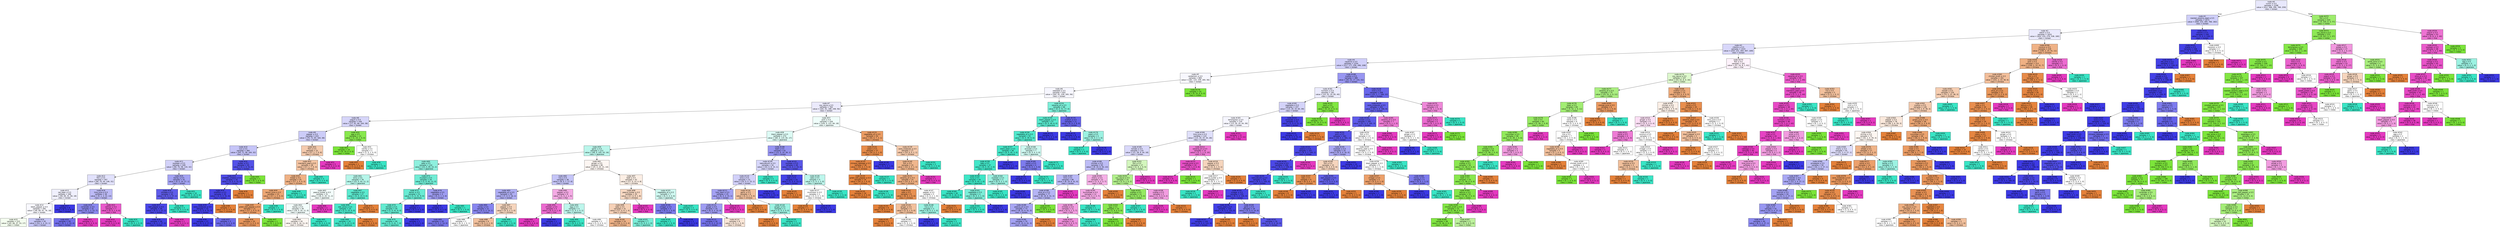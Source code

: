 digraph Tree {
node [shape=box, style="filled", color="black", fontname="helvetica"] ;
edge [fontname="helvetica"] ;
0 [label=<node &#35;0<br/>cumin &le; 0.5<br/>samples = 2298<br/>value = [412, 568, 290, 769, 259]<br/>class = korean>, fillcolor="#e8e8fc"] ;
1 [label=<node &#35;1<br/>roasted_sesame_seed &le; 0.5<br/>samples = 1873<br/>value = [408, 233, 284, 766, 182]<br/>class = korean>, fillcolor="#cfcff9"] ;
0 -> 1 [labeldistance=2.5, labelangle=45, headlabel="True"] ;
2 [label=<node &#35;2<br/>starch &le; 0.5<br/>samples = 1633<br/>value = [403, 233, 279, 538, 180]<br/>class = korean>, fillcolor="#eae9fc"] ;
1 -> 2 ;
3 [label=<node &#35;3<br/>cilantro &le; 0.5<br/>samples = 1415<br/>value = [254, 231, 264, 497, 169]<br/>class = korean>, fillcolor="#d8d7fa"] ;
2 -> 3 ;
4 [label=<node &#35;4<br/>cayenne &le; 0.5<br/>samples = 1254<br/>value = [217, 177, 256, 496, 108]<br/>class = korean>, fillcolor="#d0cff9"] ;
3 -> 4 ;
5 [label=<node &#35;5<br/>cardamom &le; 0.5<br/>samples = 865<br/>value = [181, 124, 239, 265, 56]<br/>class = korean>, fillcolor="#f7f7fe"] ;
4 -> 5 ;
6 [label=<node &#35;6<br/>seaweed &le; 0.5<br/>samples = 832<br/>value = [181, 91, 239, 265, 56]<br/>class = korean>, fillcolor="#f6f6fe"] ;
5 -> 6 ;
7 [label=<node &#35;7<br/>soy_sauce &le; 0.5<br/>samples = 764<br/>value = [181, 91, 188, 248, 56]<br/>class = korean>, fillcolor="#ebeafc"] ;
6 -> 7 ;
8 [label=<node &#35;8<br/>yogurt &le; 0.5<br/>samples = 436<br/>value = [77, 91, 66, 164, 38]<br/>class = korean>, fillcolor="#d6d5f9"] ;
7 -> 8 ;
9 [label=<node &#35;9<br/>pepper &le; 0.5<br/>samples = 415<br/>value = [76, 72, 65, 164, 38]<br/>class = korean>, fillcolor="#ccccf8"] ;
8 -> 9 ;
10 [label=<node &#35;10<br/>nut &le; 0.5<br/>samples = 384<br/>value = [59, 71, 58, 164, 32]<br/>class = korean>, fillcolor="#c5c4f7"] ;
9 -> 10 ;
11 [label=<node &#35;11<br/>soybean &le; 0.5<br/>samples = 349<br/>value = [56, 70, 58, 133, 32]<br/>class = korean>, fillcolor="#d3d2f9"] ;
10 -> 11 ;
12 [label=<node &#35;12<br/>fish &le; 0.5<br/>samples = 307<br/>value = [56, 70, 44, 106, 31]<br/>class = korean>, fillcolor="#e1e1fb"] ;
11 -> 12 ;
13 [label=<node &#35;13<br/>red_bean &le; 0.5<br/>samples = 268<br/>value = [56, 69, 41, 84, 18]<br/>class = korean>, fillcolor="#f0f0fd"] ;
12 -> 13 ;
14 [label=<node &#35;14<br/>black_pepper &le; 0.5<br/>samples = 260<br/>value = [56, 69, 41, 76, 18]<br/>class = korean>, fillcolor="#f8f8fe"] ;
13 -> 14 ;
15 [label=<node &#35;15<br/>samples = 215<br/>value = [42, 66, 37, 53, 17]<br/>class = indian>, fillcolor="#f4fdef"] ;
14 -> 15 ;
16 [label=<node &#35;16<br/>samples = 45<br/>value = [14, 3, 4, 23, 1]<br/>class = korean>, fillcolor="#c6c6f7"] ;
14 -> 16 ;
17 [label=<node &#35;17<br/>samples = 8<br/>value = [0, 0, 0, 8, 0]<br/>class = korean>, fillcolor="#3c39e5"] ;
13 -> 17 ;
18 [label=<node &#35;18<br/>lime_juice &le; 0.5<br/>samples = 39<br/>value = [0, 1, 3, 22, 13]<br/>class = korean>, fillcolor="#bcbaf6"] ;
12 -> 18 ;
19 [label=<node &#35;19<br/>coriander &le; 0.5<br/>samples = 32<br/>value = [0, 1, 2, 22, 7]<br/>class = korean>, fillcolor="#8a88ef"] ;
18 -> 19 ;
20 [label=<node &#35;20<br/>samples = 29<br/>value = [0, 1, 2, 22, 4]<br/>class = korean>, fillcolor="#7370ec"] ;
19 -> 20 ;
21 [label=<node &#35;21<br/>samples = 3<br/>value = [0, 0, 0, 0, 3]<br/>class = thai>, fillcolor="#e539c0"] ;
19 -> 21 ;
22 [label=<node &#35;22<br/>salmon &le; 0.5<br/>samples = 7<br/>value = [0, 0, 1, 0, 6]<br/>class = thai>, fillcolor="#e95acb"] ;
18 -> 22 ;
23 [label=<node &#35;23<br/>samples = 6<br/>value = [0, 0, 0, 0, 6]<br/>class = thai>, fillcolor="#e539c0"] ;
22 -> 23 ;
24 [label=<node &#35;24<br/>samples = 1<br/>value = [0, 0, 1, 0, 0]<br/>class = japanese>, fillcolor="#39e5c5"] ;
22 -> 24 ;
25 [label=<node &#35;25<br/>barley &le; 0.5<br/>samples = 42<br/>value = [0, 0, 14, 27, 1]<br/>class = korean>, fillcolor="#a4a3f3"] ;
11 -> 25 ;
26 [label=<node &#35;26<br/>shiitake &le; 0.5<br/>samples = 32<br/>value = [0, 0, 4, 27, 1]<br/>class = korean>, fillcolor="#5f5cea"] ;
25 -> 26 ;
27 [label=<node &#35;27<br/>bell_pepper &le; 0.5<br/>samples = 29<br/>value = [0, 0, 1, 27, 1]<br/>class = korean>, fillcolor="#4a47e7"] ;
26 -> 27 ;
28 [label=<node &#35;28<br/>samples = 28<br/>value = [0, 0, 1, 27, 0]<br/>class = korean>, fillcolor="#4340e6"] ;
27 -> 28 ;
29 [label=<node &#35;29<br/>samples = 1<br/>value = [0, 0, 0, 0, 1]<br/>class = thai>, fillcolor="#e539c0"] ;
27 -> 29 ;
30 [label=<node &#35;30<br/>samples = 3<br/>value = [0, 0, 3, 0, 0]<br/>class = japanese>, fillcolor="#39e5c5"] ;
26 -> 30 ;
31 [label=<node &#35;31<br/>samples = 10<br/>value = [0, 0, 10, 0, 0]<br/>class = japanese>, fillcolor="#39e5c5"] ;
25 -> 31 ;
32 [label=<node &#35;32<br/>butter &le; 0.5<br/>samples = 35<br/>value = [3, 1, 0, 31, 0]<br/>class = korean>, fillcolor="#5452e8"] ;
10 -> 32 ;
33 [label=<node &#35;33<br/>cheddar_cheese &le; 0.5<br/>samples = 34<br/>value = [3, 0, 0, 31, 0]<br/>class = korean>, fillcolor="#4f4ce8"] ;
32 -> 33 ;
34 [label=<node &#35;34<br/>shellfish &le; 0.5<br/>samples = 33<br/>value = [2, 0, 0, 31, 0]<br/>class = korean>, fillcolor="#4946e7"] ;
33 -> 34 ;
35 [label=<node &#35;35<br/>cane_molasses &le; 0.5<br/>samples = 32<br/>value = [1, 0, 0, 31, 0]<br/>class = korean>, fillcolor="#423fe6"] ;
34 -> 35 ;
36 [label=<node &#35;36<br/>samples = 27<br/>value = [0, 0, 0, 27, 0]<br/>class = korean>, fillcolor="#3c39e5"] ;
35 -> 36 ;
37 [label=<node &#35;37<br/>samples = 5<br/>value = [1, 0, 0, 4, 0]<br/>class = korean>, fillcolor="#6d6aec"] ;
35 -> 37 ;
38 [label=<node &#35;38<br/>samples = 1<br/>value = [1, 0, 0, 0, 0]<br/>class = chinese>, fillcolor="#e58139"] ;
34 -> 38 ;
39 [label=<node &#35;39<br/>samples = 1<br/>value = [1, 0, 0, 0, 0]<br/>class = chinese>, fillcolor="#e58139"] ;
33 -> 39 ;
40 [label=<node &#35;40<br/>samples = 1<br/>value = [0, 1, 0, 0, 0]<br/>class = indian>, fillcolor="#7be539"] ;
32 -> 40 ;
41 [label=<node &#35;41<br/>fish &le; 0.5<br/>samples = 31<br/>value = [17, 1, 7, 0, 6]<br/>class = chinese>, fillcolor="#f4caad"] ;
9 -> 41 ;
42 [label=<node &#35;42<br/>mandarin_peel &le; 0.5<br/>samples = 28<br/>value = [17, 1, 7, 0, 3]<br/>class = chinese>, fillcolor="#f3c3a1"] ;
41 -> 42 ;
43 [label=<node &#35;43<br/>bread &le; 0.5<br/>samples = 25<br/>value = [17, 1, 4, 0, 3]<br/>class = chinese>, fillcolor="#efb184"] ;
42 -> 43 ;
44 [label=<node &#35;44<br/>lemon_juice &le; 0.5<br/>samples = 23<br/>value = [17, 1, 2, 0, 3]<br/>class = chinese>, fillcolor="#eda774"] ;
43 -> 44 ;
45 [label=<node &#35;45<br/>green_bell_pepper &le; 0.5<br/>samples = 21<br/>value = [17, 1, 0, 0, 3]<br/>class = chinese>, fillcolor="#eb9d65"] ;
44 -> 45 ;
46 [label=<node &#35;46<br/>samples = 20<br/>value = [17, 0, 0, 0, 3]<br/>class = chinese>, fillcolor="#ea975c"] ;
45 -> 46 ;
47 [label=<node &#35;47<br/>samples = 1<br/>value = [0, 1, 0, 0, 0]<br/>class = indian>, fillcolor="#7be539"] ;
45 -> 47 ;
48 [label=<node &#35;48<br/>samples = 2<br/>value = [0, 0, 2, 0, 0]<br/>class = japanese>, fillcolor="#39e5c5"] ;
44 -> 48 ;
49 [label=<node &#35;49<br/>samples = 2<br/>value = [0, 0, 2, 0, 0]<br/>class = japanese>, fillcolor="#39e5c5"] ;
43 -> 49 ;
50 [label=<node &#35;50<br/>samples = 3<br/>value = [0, 0, 3, 0, 0]<br/>class = japanese>, fillcolor="#39e5c5"] ;
42 -> 50 ;
51 [label=<node &#35;51<br/>samples = 3<br/>value = [0, 0, 0, 0, 3]<br/>class = thai>, fillcolor="#e539c0"] ;
41 -> 51 ;
52 [label=<node &#35;52<br/>egg &le; 0.5<br/>samples = 21<br/>value = [1, 19, 1, 0, 0]<br/>class = indian>, fillcolor="#88e84d"] ;
8 -> 52 ;
53 [label=<node &#35;53<br/>samples = 19<br/>value = [0, 19, 0, 0, 0]<br/>class = indian>, fillcolor="#7be539"] ;
52 -> 53 ;
54 [label=<node &#35;54<br/>vanilla &le; 0.5<br/>samples = 2<br/>value = [1, 0, 1, 0, 0]<br/>class = chinese>, fillcolor="#ffffff"] ;
52 -> 54 ;
55 [label=<node &#35;55<br/>samples = 1<br/>value = [1, 0, 0, 0, 0]<br/>class = chinese>, fillcolor="#e58139"] ;
54 -> 55 ;
56 [label=<node &#35;56<br/>samples = 1<br/>value = [0, 0, 1, 0, 0]<br/>class = japanese>, fillcolor="#39e5c5"] ;
54 -> 56 ;
57 [label=<node &#35;57<br/>pork &le; 0.5<br/>samples = 328<br/>value = [104, 0, 122, 84, 18]<br/>class = japanese>, fillcolor="#effdfa"] ;
7 -> 57 ;
58 [label=<node &#35;58<br/>black_pepper &le; 0.5<br/>samples = 274<br/>value = [60, 0, 115, 82, 17]<br/>class = japanese>, fillcolor="#ddfbf5"] ;
57 -> 58 ;
59 [label=<node &#35;59<br/>garlic &le; 0.5<br/>samples = 212<br/>value = [48, 0, 105, 43, 16]<br/>class = japanese>, fillcolor="#baf6eb"] ;
58 -> 59 ;
60 [label=<node &#35;60<br/>sake &le; 0.5<br/>samples = 132<br/>value = [23, 0, 85, 22, 2]<br/>class = japanese>, fillcolor="#8ef0de"] ;
59 -> 60 ;
61 [label=<node &#35;61<br/>wine &le; 0.5<br/>samples = 78<br/>value = [22, 0, 43, 11, 2]<br/>class = japanese>, fillcolor="#b5f5e9"] ;
60 -> 61 ;
62 [label=<node &#35;62<br/>peanut_butter &le; 0.5<br/>samples = 51<br/>value = [18, 0, 20, 11, 2]<br/>class = japanese>, fillcolor="#f3fdfb"] ;
61 -> 62 ;
63 [label=<node &#35;63<br/>barley &le; 0.5<br/>samples = 49<br/>value = [18, 0, 20, 11, 0]<br/>class = japanese>, fillcolor="#f2fdfb"] ;
62 -> 63 ;
64 [label=<node &#35;64<br/>samples = 45<br/>value = [18, 0, 16, 11, 0]<br/>class = chinese>, fillcolor="#fdf6f1"] ;
63 -> 64 ;
65 [label=<node &#35;65<br/>samples = 4<br/>value = [0, 0, 4, 0, 0]<br/>class = japanese>, fillcolor="#39e5c5"] ;
63 -> 65 ;
66 [label=<node &#35;66<br/>samples = 2<br/>value = [0, 0, 0, 0, 2]<br/>class = thai>, fillcolor="#e539c0"] ;
62 -> 66 ;
67 [label=<node &#35;67<br/>vegetable &le; 0.5<br/>samples = 27<br/>value = [4, 0, 23, 0, 0]<br/>class = japanese>, fillcolor="#5beacf"] ;
61 -> 67 ;
68 [label=<node &#35;68<br/>star_anise &le; 0.5<br/>samples = 25<br/>value = [2, 0, 23, 0, 0]<br/>class = japanese>, fillcolor="#4ae7ca"] ;
67 -> 68 ;
69 [label=<node &#35;69<br/>samples = 24<br/>value = [1, 0, 23, 0, 0]<br/>class = japanese>, fillcolor="#42e6c8"] ;
68 -> 69 ;
70 [label=<node &#35;70<br/>samples = 1<br/>value = [1, 0, 0, 0, 0]<br/>class = chinese>, fillcolor="#e58139"] ;
68 -> 70 ;
71 [label=<node &#35;71<br/>samples = 2<br/>value = [2, 0, 0, 0, 0]<br/>class = chinese>, fillcolor="#e58139"] ;
67 -> 71 ;
72 [label=<node &#35;72<br/>mustard &le; 0.5<br/>samples = 54<br/>value = [1, 0, 42, 11, 0]<br/>class = japanese>, fillcolor="#70ecd5"] ;
60 -> 72 ;
73 [label=<node &#35;73<br/>lemon &le; 0.5<br/>samples = 51<br/>value = [1, 0, 41, 9, 0]<br/>class = japanese>, fillcolor="#68ebd3"] ;
72 -> 73 ;
74 [label=<node &#35;74<br/>tomato &le; 0.5<br/>samples = 50<br/>value = [1, 0, 41, 8, 0]<br/>class = japanese>, fillcolor="#63ebd1"] ;
73 -> 74 ;
75 [label=<node &#35;75<br/>samples = 49<br/>value = [1, 0, 41, 7, 0]<br/>class = japanese>, fillcolor="#5fead0"] ;
74 -> 75 ;
76 [label=<node &#35;76<br/>samples = 1<br/>value = [0, 0, 0, 1, 0]<br/>class = korean>, fillcolor="#3c39e5"] ;
74 -> 76 ;
77 [label=<node &#35;77<br/>samples = 1<br/>value = [0, 0, 0, 1, 0]<br/>class = korean>, fillcolor="#3c39e5"] ;
73 -> 77 ;
78 [label=<node &#35;78<br/>vegetable &le; 0.5<br/>samples = 3<br/>value = [0, 0, 1, 2, 0]<br/>class = korean>, fillcolor="#9e9cf2"] ;
72 -> 78 ;
79 [label=<node &#35;79<br/>samples = 2<br/>value = [0, 0, 0, 2, 0]<br/>class = korean>, fillcolor="#3c39e5"] ;
78 -> 79 ;
80 [label=<node &#35;80<br/>samples = 1<br/>value = [0, 0, 1, 0, 0]<br/>class = japanese>, fillcolor="#39e5c5"] ;
78 -> 80 ;
81 [label=<node &#35;81<br/>ginger &le; 0.5<br/>samples = 80<br/>value = [25, 0, 20, 21, 14]<br/>class = chinese>, fillcolor="#fdf6f2"] ;
59 -> 81 ;
82 [label=<node &#35;82<br/>rice &le; 0.5<br/>samples = 38<br/>value = [8, 0, 7, 17, 6]<br/>class = korean>, fillcolor="#c4c4f7"] ;
81 -> 82 ;
83 [label=<node &#35;83<br/>vegetable_oil &le; 0.5<br/>samples = 29<br/>value = [7, 0, 5, 16, 1]<br/>class = korean>, fillcolor="#afaef4"] ;
82 -> 83 ;
84 [label=<node &#35;84<br/>honey &le; 0.5<br/>samples = 21<br/>value = [3, 0, 3, 14, 1]<br/>class = korean>, fillcolor="#8886ef"] ;
83 -> 84 ;
85 [label=<node &#35;85<br/>samples = 19<br/>value = [3, 0, 2, 14, 0]<br/>class = korean>, fillcolor="#7977ed"] ;
84 -> 85 ;
86 [label=<node &#35;86<br/>samples = 2<br/>value = [0, 0, 1, 0, 1]<br/>class = japanese>, fillcolor="#ffffff"] ;
84 -> 86 ;
87 [label=<node &#35;87<br/>pepper &le; 0.5<br/>samples = 8<br/>value = [4, 0, 2, 2, 0]<br/>class = chinese>, fillcolor="#f6d5bd"] ;
83 -> 87 ;
88 [label=<node &#35;88<br/>samples = 6<br/>value = [4, 0, 0, 2, 0]<br/>class = chinese>, fillcolor="#f2c09c"] ;
87 -> 88 ;
89 [label=<node &#35;89<br/>samples = 2<br/>value = [0, 0, 2, 0, 0]<br/>class = japanese>, fillcolor="#39e5c5"] ;
87 -> 89 ;
90 [label=<node &#35;90<br/>pepper &le; 0.5<br/>samples = 9<br/>value = [1, 0, 2, 1, 5]<br/>class = thai>, fillcolor="#f4aae4"] ;
82 -> 90 ;
91 [label=<node &#35;91<br/>chicken &le; 0.5<br/>samples = 5<br/>value = [0, 0, 0, 1, 4]<br/>class = thai>, fillcolor="#ec6ad0"] ;
90 -> 91 ;
92 [label=<node &#35;92<br/>samples = 4<br/>value = [0, 0, 0, 0, 4]<br/>class = thai>, fillcolor="#e539c0"] ;
91 -> 92 ;
93 [label=<node &#35;93<br/>samples = 1<br/>value = [0, 0, 0, 1, 0]<br/>class = korean>, fillcolor="#3c39e5"] ;
91 -> 93 ;
94 [label=<node &#35;94<br/>egg &le; 0.5<br/>samples = 4<br/>value = [1, 0, 2, 0, 1]<br/>class = japanese>, fillcolor="#bdf6ec"] ;
90 -> 94 ;
95 [label=<node &#35;95<br/>samples = 2<br/>value = [0, 0, 2, 0, 0]<br/>class = japanese>, fillcolor="#39e5c5"] ;
94 -> 95 ;
96 [label=<node &#35;96<br/>samples = 2<br/>value = [1, 0, 0, 0, 1]<br/>class = chinese>, fillcolor="#ffffff"] ;
94 -> 96 ;
97 [label=<node &#35;97<br/>beef &le; 0.5<br/>samples = 42<br/>value = [17, 0, 13, 4, 8]<br/>class = chinese>, fillcolor="#fbeee4"] ;
81 -> 97 ;
98 [label=<node &#35;98<br/>peanut_butter &le; 0.5<br/>samples = 35<br/>value = [17, 0, 9, 1, 8]<br/>class = chinese>, fillcolor="#f7d8c2"] ;
97 -> 98 ;
99 [label=<node &#35;99<br/>sake &le; 0.5<br/>samples = 31<br/>value = [17, 0, 9, 1, 4]<br/>class = chinese>, fillcolor="#f6d1b7"] ;
98 -> 99 ;
100 [label=<node &#35;100<br/>samples = 24<br/>value = [16, 0, 4, 0, 4]<br/>class = chinese>, fillcolor="#efb388"] ;
99 -> 100 ;
101 [label=<node &#35;101<br/>samples = 7<br/>value = [1, 0, 5, 1, 0]<br/>class = japanese>, fillcolor="#7beed8"] ;
99 -> 101 ;
102 [label=<node &#35;102<br/>samples = 4<br/>value = [0, 0, 0, 0, 4]<br/>class = thai>, fillcolor="#e539c0"] ;
98 -> 102 ;
103 [label=<node &#35;103<br/>vegetable_oil &le; 0.5<br/>samples = 7<br/>value = [0, 0, 4, 3, 0]<br/>class = japanese>, fillcolor="#cef8f0"] ;
97 -> 103 ;
104 [label=<node &#35;104<br/>vinegar &le; 0.5<br/>samples = 4<br/>value = [0, 0, 1, 3, 0]<br/>class = korean>, fillcolor="#7d7bee"] ;
103 -> 104 ;
105 [label=<node &#35;105<br/>samples = 1<br/>value = [0, 0, 1, 0, 0]<br/>class = japanese>, fillcolor="#39e5c5"] ;
104 -> 105 ;
106 [label=<node &#35;106<br/>samples = 3<br/>value = [0, 0, 0, 3, 0]<br/>class = korean>, fillcolor="#3c39e5"] ;
104 -> 106 ;
107 [label=<node &#35;107<br/>samples = 3<br/>value = [0, 0, 3, 0, 0]<br/>class = japanese>, fillcolor="#39e5c5"] ;
103 -> 107 ;
108 [label=<node &#35;108<br/>beef &le; 0.5<br/>samples = 62<br/>value = [12, 0, 10, 39, 1]<br/>class = korean>, fillcolor="#9694f1"] ;
58 -> 108 ;
109 [label=<node &#35;109<br/>katsuobushi &le; 0.5<br/>samples = 34<br/>value = [10, 0, 8, 15, 1]<br/>class = korean>, fillcolor="#d6d6fa"] ;
108 -> 109 ;
110 [label=<node &#35;110<br/>wine &le; 0.5<br/>samples = 31<br/>value = [10, 0, 5, 15, 1]<br/>class = korean>, fillcolor="#d1d0f9"] ;
109 -> 110 ;
111 [label=<node &#35;111<br/>holy_basil &le; 0.5<br/>samples = 25<br/>value = [6, 0, 3, 15, 1]<br/>class = korean>, fillcolor="#a3a1f3"] ;
110 -> 111 ;
112 [label=<node &#35;112<br/>ginger &le; 0.5<br/>samples = 24<br/>value = [6, 0, 3, 15, 0]<br/>class = korean>, fillcolor="#9e9cf2"] ;
111 -> 112 ;
113 [label=<node &#35;113<br/>samples = 16<br/>value = [2, 0, 2, 12, 0]<br/>class = korean>, fillcolor="#7472ec"] ;
112 -> 113 ;
114 [label=<node &#35;114<br/>samples = 8<br/>value = [4, 0, 1, 3, 0]<br/>class = chinese>, fillcolor="#fae6d7"] ;
112 -> 114 ;
115 [label=<node &#35;115<br/>samples = 1<br/>value = [0, 0, 0, 0, 1]<br/>class = thai>, fillcolor="#e539c0"] ;
111 -> 115 ;
116 [label=<node &#35;116<br/>garlic &le; 0.5<br/>samples = 6<br/>value = [4, 0, 2, 0, 0]<br/>class = chinese>, fillcolor="#f2c09c"] ;
110 -> 116 ;
117 [label=<node &#35;117<br/>samples = 3<br/>value = [3, 0, 0, 0, 0]<br/>class = chinese>, fillcolor="#e58139"] ;
116 -> 117 ;
118 [label=<node &#35;118<br/>ginger &le; 0.5<br/>samples = 3<br/>value = [1, 0, 2, 0, 0]<br/>class = japanese>, fillcolor="#9cf2e2"] ;
116 -> 118 ;
119 [label=<node &#35;119<br/>samples = 1<br/>value = [1, 0, 0, 0, 0]<br/>class = chinese>, fillcolor="#e58139"] ;
118 -> 119 ;
120 [label=<node &#35;120<br/>samples = 2<br/>value = [0, 0, 2, 0, 0]<br/>class = japanese>, fillcolor="#39e5c5"] ;
118 -> 120 ;
121 [label=<node &#35;121<br/>samples = 3<br/>value = [0, 0, 3, 0, 0]<br/>class = japanese>, fillcolor="#39e5c5"] ;
109 -> 121 ;
122 [label=<node &#35;122<br/>soybean &le; 0.5<br/>samples = 28<br/>value = [2, 0, 2, 24, 0]<br/>class = korean>, fillcolor="#5a57e9"] ;
108 -> 122 ;
123 [label=<node &#35;123<br/>leek &le; 0.5<br/>samples = 24<br/>value = [1, 0, 0, 23, 0]<br/>class = korean>, fillcolor="#4442e6"] ;
122 -> 123 ;
124 [label=<node &#35;124<br/>samples = 23<br/>value = [0, 0, 0, 23, 0]<br/>class = korean>, fillcolor="#3c39e5"] ;
123 -> 124 ;
125 [label=<node &#35;125<br/>samples = 1<br/>value = [1, 0, 0, 0, 0]<br/>class = chinese>, fillcolor="#e58139"] ;
123 -> 125 ;
126 [label=<node &#35;126<br/>sake &le; 0.5<br/>samples = 4<br/>value = [1, 0, 2, 1, 0]<br/>class = japanese>, fillcolor="#bdf6ec"] ;
122 -> 126 ;
127 [label=<node &#35;127<br/>mushroom &le; 0.5<br/>samples = 2<br/>value = [1, 0, 0, 1, 0]<br/>class = chinese>, fillcolor="#ffffff"] ;
126 -> 127 ;
128 [label=<node &#35;128<br/>samples = 1<br/>value = [1, 0, 0, 0, 0]<br/>class = chinese>, fillcolor="#e58139"] ;
127 -> 128 ;
129 [label=<node &#35;129<br/>samples = 1<br/>value = [0, 0, 0, 1, 0]<br/>class = korean>, fillcolor="#3c39e5"] ;
127 -> 129 ;
130 [label=<node &#35;130<br/>samples = 2<br/>value = [0, 0, 2, 0, 0]<br/>class = japanese>, fillcolor="#39e5c5"] ;
126 -> 130 ;
131 [label=<node &#35;131<br/>vegetable_oil &le; 0.5<br/>samples = 54<br/>value = [44, 0, 7, 2, 1]<br/>class = chinese>, fillcolor="#eb9c63"] ;
57 -> 131 ;
132 [label=<node &#35;132<br/>yeast &le; 0.5<br/>samples = 37<br/>value = [34, 0, 2, 1, 0]<br/>class = chinese>, fillcolor="#e78c4a"] ;
131 -> 132 ;
133 [label=<node &#35;133<br/>chinese_cabbage &le; 0.5<br/>samples = 36<br/>value = [34, 0, 2, 0, 0]<br/>class = chinese>, fillcolor="#e78845"] ;
132 -> 133 ;
134 [label=<node &#35;134<br/>green_bell_pepper &le; 0.5<br/>samples = 35<br/>value = [34, 0, 1, 0, 0]<br/>class = chinese>, fillcolor="#e6853f"] ;
133 -> 134 ;
135 [label=<node &#35;135<br/>samples = 34<br/>value = [34, 0, 0, 0, 0]<br/>class = chinese>, fillcolor="#e58139"] ;
134 -> 135 ;
136 [label=<node &#35;136<br/>samples = 1<br/>value = [0, 0, 1, 0, 0]<br/>class = japanese>, fillcolor="#39e5c5"] ;
134 -> 136 ;
137 [label=<node &#35;137<br/>samples = 1<br/>value = [0, 0, 1, 0, 0]<br/>class = japanese>, fillcolor="#39e5c5"] ;
133 -> 137 ;
138 [label=<node &#35;138<br/>samples = 1<br/>value = [0, 0, 0, 1, 0]<br/>class = korean>, fillcolor="#3c39e5"] ;
132 -> 138 ;
139 [label=<node &#35;139<br/>cane_molasses &le; 0.5<br/>samples = 17<br/>value = [10, 0, 5, 1, 1]<br/>class = chinese>, fillcolor="#f4caac"] ;
131 -> 139 ;
140 [label=<node &#35;140<br/>fish &le; 0.5<br/>samples = 15<br/>value = [10, 0, 3, 1, 1]<br/>class = chinese>, fillcolor="#f0b68c"] ;
139 -> 140 ;
141 [label=<node &#35;141<br/>sesame_oil &le; 0.5<br/>samples = 14<br/>value = [10, 0, 3, 1, 0]<br/>class = chinese>, fillcolor="#eeaf81"] ;
140 -> 141 ;
142 [label=<node &#35;142<br/>sake &le; 0.5<br/>samples = 9<br/>value = [8, 0, 1, 0, 0]<br/>class = chinese>, fillcolor="#e89152"] ;
141 -> 142 ;
143 [label=<node &#35;143<br/>samples = 6<br/>value = [6, 0, 0, 0, 0]<br/>class = chinese>, fillcolor="#e58139"] ;
142 -> 143 ;
144 [label=<node &#35;144<br/>ginger &le; 0.5<br/>samples = 3<br/>value = [2, 0, 1, 0, 0]<br/>class = chinese>, fillcolor="#f2c09c"] ;
142 -> 144 ;
145 [label=<node &#35;145<br/>samples = 1<br/>value = [1, 0, 0, 0, 0]<br/>class = chinese>, fillcolor="#e58139"] ;
144 -> 145 ;
146 [label=<node &#35;146<br/>samples = 2<br/>value = [1, 0, 1, 0, 0]<br/>class = chinese>, fillcolor="#ffffff"] ;
144 -> 146 ;
147 [label=<node &#35;147<br/>pepper &le; 0.5<br/>samples = 5<br/>value = [2, 0, 2, 1, 0]<br/>class = chinese>, fillcolor="#ffffff"] ;
141 -> 147 ;
148 [label=<node &#35;148<br/>rice &le; 0.5<br/>samples = 3<br/>value = [0, 0, 2, 1, 0]<br/>class = japanese>, fillcolor="#9cf2e2"] ;
147 -> 148 ;
149 [label=<node &#35;149<br/>samples = 1<br/>value = [0, 0, 0, 1, 0]<br/>class = korean>, fillcolor="#3c39e5"] ;
148 -> 149 ;
150 [label=<node &#35;150<br/>samples = 2<br/>value = [0, 0, 2, 0, 0]<br/>class = japanese>, fillcolor="#39e5c5"] ;
148 -> 150 ;
151 [label=<node &#35;151<br/>samples = 2<br/>value = [2, 0, 0, 0, 0]<br/>class = chinese>, fillcolor="#e58139"] ;
147 -> 151 ;
152 [label=<node &#35;152<br/>samples = 1<br/>value = [0, 0, 0, 0, 1]<br/>class = thai>, fillcolor="#e539c0"] ;
140 -> 152 ;
153 [label=<node &#35;153<br/>samples = 2<br/>value = [0, 0, 2, 0, 0]<br/>class = japanese>, fillcolor="#39e5c5"] ;
139 -> 153 ;
154 [label=<node &#35;154<br/>sesame_oil &le; 0.5<br/>samples = 68<br/>value = [0, 0, 51, 17, 0]<br/>class = japanese>, fillcolor="#7beed8"] ;
6 -> 154 ;
155 [label=<node &#35;155<br/>black_pepper &le; 0.5<br/>samples = 57<br/>value = [0, 0, 49, 8, 0]<br/>class = japanese>, fillcolor="#59e9ce"] ;
154 -> 155 ;
156 [label=<node &#35;156<br/>vegetable_oil &le; 0.5<br/>samples = 55<br/>value = [0, 0, 49, 6, 0]<br/>class = japanese>, fillcolor="#51e8cc"] ;
155 -> 156 ;
157 [label=<node &#35;157<br/>black_bean &le; 0.5<br/>samples = 48<br/>value = [0, 0, 45, 3, 0]<br/>class = japanese>, fillcolor="#46e7c9"] ;
156 -> 157 ;
158 [label=<node &#35;158<br/>kelp &le; 0.5<br/>samples = 47<br/>value = [0, 0, 45, 2, 0]<br/>class = japanese>, fillcolor="#42e6c8"] ;
157 -> 158 ;
159 [label=<node &#35;159<br/>tuna &le; 0.5<br/>samples = 44<br/>value = [0, 0, 43, 1, 0]<br/>class = japanese>, fillcolor="#3ee6c6"] ;
158 -> 159 ;
160 [label=<node &#35;160<br/>samples = 40<br/>value = [0, 0, 40, 0, 0]<br/>class = japanese>, fillcolor="#39e5c5"] ;
159 -> 160 ;
161 [label=<node &#35;161<br/>vegetable &le; 0.5<br/>samples = 4<br/>value = [0, 0, 3, 1, 0]<br/>class = japanese>, fillcolor="#7beed8"] ;
159 -> 161 ;
162 [label=<node &#35;162<br/>samples = 3<br/>value = [0, 0, 3, 0, 0]<br/>class = japanese>, fillcolor="#39e5c5"] ;
161 -> 162 ;
163 [label=<node &#35;163<br/>samples = 1<br/>value = [0, 0, 0, 1, 0]<br/>class = korean>, fillcolor="#3c39e5"] ;
161 -> 163 ;
164 [label=<node &#35;164<br/>soybean &le; 0.5<br/>samples = 3<br/>value = [0, 0, 2, 1, 0]<br/>class = japanese>, fillcolor="#9cf2e2"] ;
158 -> 164 ;
165 [label=<node &#35;165<br/>samples = 2<br/>value = [0, 0, 2, 0, 0]<br/>class = japanese>, fillcolor="#39e5c5"] ;
164 -> 165 ;
166 [label=<node &#35;166<br/>samples = 1<br/>value = [0, 0, 0, 1, 0]<br/>class = korean>, fillcolor="#3c39e5"] ;
164 -> 166 ;
167 [label=<node &#35;167<br/>samples = 1<br/>value = [0, 0, 0, 1, 0]<br/>class = korean>, fillcolor="#3c39e5"] ;
157 -> 167 ;
168 [label=<node &#35;168<br/>avocado &le; 0.5<br/>samples = 7<br/>value = [0, 0, 4, 3, 0]<br/>class = japanese>, fillcolor="#cef8f0"] ;
156 -> 168 ;
169 [label=<node &#35;169<br/>radish &le; 0.5<br/>samples = 4<br/>value = [0, 0, 1, 3, 0]<br/>class = korean>, fillcolor="#7d7bee"] ;
168 -> 169 ;
170 [label=<node &#35;170<br/>samples = 3<br/>value = [0, 0, 0, 3, 0]<br/>class = korean>, fillcolor="#3c39e5"] ;
169 -> 170 ;
171 [label=<node &#35;171<br/>samples = 1<br/>value = [0, 0, 1, 0, 0]<br/>class = japanese>, fillcolor="#39e5c5"] ;
169 -> 171 ;
172 [label=<node &#35;172<br/>samples = 3<br/>value = [0, 0, 3, 0, 0]<br/>class = japanese>, fillcolor="#39e5c5"] ;
168 -> 172 ;
173 [label=<node &#35;173<br/>samples = 2<br/>value = [0, 0, 0, 2, 0]<br/>class = korean>, fillcolor="#3c39e5"] ;
155 -> 173 ;
174 [label=<node &#35;174<br/>scallion &le; 0.5<br/>samples = 11<br/>value = [0, 0, 2, 9, 0]<br/>class = korean>, fillcolor="#6765eb"] ;
154 -> 174 ;
175 [label=<node &#35;175<br/>samples = 8<br/>value = [0, 0, 0, 8, 0]<br/>class = korean>, fillcolor="#3c39e5"] ;
174 -> 175 ;
176 [label=<node &#35;176<br/>yeast &le; 0.5<br/>samples = 3<br/>value = [0, 0, 2, 1, 0]<br/>class = japanese>, fillcolor="#9cf2e2"] ;
174 -> 176 ;
177 [label=<node &#35;177<br/>samples = 2<br/>value = [0, 0, 2, 0, 0]<br/>class = japanese>, fillcolor="#39e5c5"] ;
176 -> 177 ;
178 [label=<node &#35;178<br/>samples = 1<br/>value = [0, 0, 0, 1, 0]<br/>class = korean>, fillcolor="#3c39e5"] ;
176 -> 178 ;
179 [label=<node &#35;179<br/>samples = 33<br/>value = [0, 33, 0, 0, 0]<br/>class = indian>, fillcolor="#7be539"] ;
5 -> 179 ;
180 [label=<node &#35;180<br/>scallion &le; 0.5<br/>samples = 389<br/>value = [36, 53, 17, 231, 52]<br/>class = korean>, fillcolor="#9896f1"] ;
4 -> 180 ;
181 [label=<node &#35;181<br/>turmeric &le; 0.5<br/>samples = 181<br/>value = [14, 52, 10, 65, 40]<br/>class = korean>, fillcolor="#ebebfc"] ;
180 -> 181 ;
182 [label=<node &#35;182<br/>vegetable &le; 0.5<br/>samples = 157<br/>value = [14, 29, 10, 65, 39]<br/>class = korean>, fillcolor="#d4d3f9"] ;
181 -> 182 ;
183 [label=<node &#35;183<br/>lemongrass &le; 0.5<br/>samples = 135<br/>value = [13, 29, 10, 44, 39]<br/>class = korean>, fillcolor="#f5f5fe"] ;
182 -> 183 ;
184 [label=<node &#35;184<br/>lime_juice &le; 0.5<br/>samples = 124<br/>value = [13, 29, 10, 44, 28]<br/>class = korean>, fillcolor="#e0e0fb"] ;
183 -> 184 ;
185 [label=<node &#35;185<br/>tomato &le; 0.5<br/>samples = 110<br/>value = [11, 28, 9, 44, 18]<br/>class = korean>, fillcolor="#d9d8fa"] ;
184 -> 185 ;
186 [label=<node &#35;186<br/>chicken &le; 0.5<br/>samples = 93<br/>value = [9, 19, 8, 44, 13]<br/>class = korean>, fillcolor="#bdbcf6"] ;
185 -> 186 ;
187 [label=<node &#35;187<br/>lime &le; 0.5<br/>samples = 80<br/>value = [8, 19, 6, 41, 6]<br/>class = korean>, fillcolor="#b9b8f6"] ;
186 -> 187 ;
188 [label=<node &#35;188<br/>olive_oil &le; 0.5<br/>samples = 77<br/>value = [8, 19, 6, 41, 3]<br/>class = korean>, fillcolor="#b5b4f5"] ;
187 -> 188 ;
189 [label=<node &#35;189<br/>peanut_oil &le; 0.5<br/>samples = 73<br/>value = [8, 15, 6, 41, 3]<br/>class = korean>, fillcolor="#a8a6f3"] ;
188 -> 189 ;
190 [label=<node &#35;190<br/>samples = 70<br/>value = [5, 15, 6, 41, 3]<br/>class = korean>, fillcolor="#a3a1f3"] ;
189 -> 190 ;
191 [label=<node &#35;191<br/>samples = 3<br/>value = [3, 0, 0, 0, 0]<br/>class = chinese>, fillcolor="#e58139"] ;
189 -> 191 ;
192 [label=<node &#35;192<br/>samples = 4<br/>value = [0, 4, 0, 0, 0]<br/>class = indian>, fillcolor="#7be539"] ;
188 -> 192 ;
193 [label=<node &#35;193<br/>samples = 3<br/>value = [0, 0, 0, 0, 3]<br/>class = thai>, fillcolor="#e539c0"] ;
187 -> 193 ;
194 [label=<node &#35;194<br/>sherry &le; 0.5<br/>samples = 13<br/>value = [1, 0, 2, 3, 7]<br/>class = thai>, fillcolor="#f5b0e6"] ;
186 -> 194 ;
195 [label=<node &#35;195<br/>buckwheat &le; 0.5<br/>samples = 12<br/>value = [0, 0, 2, 3, 7]<br/>class = thai>, fillcolor="#f3a7e3"] ;
194 -> 195 ;
196 [label=<node &#35;196<br/>shiitake &le; 0.5<br/>samples = 11<br/>value = [0, 0, 1, 3, 7]<br/>class = thai>, fillcolor="#f29ce0"] ;
195 -> 196 ;
197 [label=<node &#35;197<br/>samples = 10<br/>value = [0, 0, 0, 3, 7]<br/>class = thai>, fillcolor="#f08edb"] ;
196 -> 197 ;
198 [label=<node &#35;198<br/>samples = 1<br/>value = [0, 0, 1, 0, 0]<br/>class = japanese>, fillcolor="#39e5c5"] ;
196 -> 198 ;
199 [label=<node &#35;199<br/>samples = 1<br/>value = [0, 0, 1, 0, 0]<br/>class = japanese>, fillcolor="#39e5c5"] ;
195 -> 199 ;
200 [label=<node &#35;200<br/>samples = 1<br/>value = [1, 0, 0, 0, 0]<br/>class = chinese>, fillcolor="#e58139"] ;
194 -> 200 ;
201 [label=<node &#35;201<br/>fish &le; 0.5<br/>samples = 17<br/>value = [2, 9, 1, 0, 5]<br/>class = indian>, fillcolor="#d3f6bd"] ;
185 -> 201 ;
202 [label=<node &#35;202<br/>soy_sauce &le; 0.5<br/>samples = 14<br/>value = [2, 9, 1, 0, 2]<br/>class = indian>, fillcolor="#b2f08c"] ;
201 -> 202 ;
203 [label=<node &#35;203<br/>scallop &le; 0.5<br/>samples = 11<br/>value = [1, 9, 1, 0, 0]<br/>class = indian>, fillcolor="#95ea61"] ;
202 -> 203 ;
204 [label=<node &#35;204<br/>egg &le; 0.5<br/>samples = 10<br/>value = [1, 9, 0, 0, 0]<br/>class = indian>, fillcolor="#8ae84f"] ;
203 -> 204 ;
205 [label=<node &#35;205<br/>samples = 9<br/>value = [0, 9, 0, 0, 0]<br/>class = indian>, fillcolor="#7be539"] ;
204 -> 205 ;
206 [label=<node &#35;206<br/>samples = 1<br/>value = [1, 0, 0, 0, 0]<br/>class = chinese>, fillcolor="#e58139"] ;
204 -> 206 ;
207 [label=<node &#35;207<br/>samples = 1<br/>value = [0, 0, 1, 0, 0]<br/>class = japanese>, fillcolor="#39e5c5"] ;
203 -> 207 ;
208 [label=<node &#35;208<br/>scallop &le; 0.5<br/>samples = 3<br/>value = [1, 0, 0, 0, 2]<br/>class = thai>, fillcolor="#f29ce0"] ;
202 -> 208 ;
209 [label=<node &#35;209<br/>samples = 2<br/>value = [0, 0, 0, 0, 2]<br/>class = thai>, fillcolor="#e539c0"] ;
208 -> 209 ;
210 [label=<node &#35;210<br/>samples = 1<br/>value = [1, 0, 0, 0, 0]<br/>class = chinese>, fillcolor="#e58139"] ;
208 -> 210 ;
211 [label=<node &#35;211<br/>samples = 3<br/>value = [0, 0, 0, 0, 3]<br/>class = thai>, fillcolor="#e539c0"] ;
201 -> 211 ;
212 [label=<node &#35;212<br/>sesame_oil &le; 0.5<br/>samples = 14<br/>value = [2, 1, 1, 0, 10]<br/>class = thai>, fillcolor="#ee7bd5"] ;
184 -> 212 ;
213 [label=<node &#35;213<br/>orange_juice &le; 0.5<br/>samples = 10<br/>value = [0, 1, 0, 0, 9]<br/>class = thai>, fillcolor="#e84fc7"] ;
212 -> 213 ;
214 [label=<node &#35;214<br/>samples = 9<br/>value = [0, 0, 0, 0, 9]<br/>class = thai>, fillcolor="#e539c0"] ;
213 -> 214 ;
215 [label=<node &#35;215<br/>samples = 1<br/>value = [0, 1, 0, 0, 0]<br/>class = indian>, fillcolor="#7be539"] ;
213 -> 215 ;
216 [label=<node &#35;216<br/>pepper &le; 0.5<br/>samples = 4<br/>value = [2, 0, 1, 0, 1]<br/>class = chinese>, fillcolor="#f6d5bd"] ;
212 -> 216 ;
217 [label=<node &#35;217<br/>peanut_butter &le; 0.5<br/>samples = 2<br/>value = [0, 0, 1, 0, 1]<br/>class = japanese>, fillcolor="#ffffff"] ;
216 -> 217 ;
218 [label=<node &#35;218<br/>samples = 1<br/>value = [0, 0, 1, 0, 0]<br/>class = japanese>, fillcolor="#39e5c5"] ;
217 -> 218 ;
219 [label=<node &#35;219<br/>samples = 1<br/>value = [0, 0, 0, 0, 1]<br/>class = thai>, fillcolor="#e539c0"] ;
217 -> 219 ;
220 [label=<node &#35;220<br/>samples = 2<br/>value = [2, 0, 0, 0, 0]<br/>class = chinese>, fillcolor="#e58139"] ;
216 -> 220 ;
221 [label=<node &#35;221<br/>samples = 11<br/>value = [0, 0, 0, 0, 11]<br/>class = thai>, fillcolor="#e539c0"] ;
183 -> 221 ;
222 [label=<node &#35;222<br/>coriander &le; 0.5<br/>samples = 22<br/>value = [1, 0, 0, 21, 0]<br/>class = korean>, fillcolor="#4542e6"] ;
182 -> 222 ;
223 [label=<node &#35;223<br/>samples = 21<br/>value = [0, 0, 0, 21, 0]<br/>class = korean>, fillcolor="#3c39e5"] ;
222 -> 223 ;
224 [label=<node &#35;224<br/>samples = 1<br/>value = [1, 0, 0, 0, 0]<br/>class = chinese>, fillcolor="#e58139"] ;
222 -> 224 ;
225 [label=<node &#35;225<br/>basil &le; 0.5<br/>samples = 24<br/>value = [0, 23, 0, 0, 1]<br/>class = indian>, fillcolor="#81e642"] ;
181 -> 225 ;
226 [label=<node &#35;226<br/>samples = 23<br/>value = [0, 23, 0, 0, 0]<br/>class = indian>, fillcolor="#7be539"] ;
225 -> 226 ;
227 [label=<node &#35;227<br/>samples = 1<br/>value = [0, 0, 0, 0, 1]<br/>class = thai>, fillcolor="#e539c0"] ;
225 -> 227 ;
228 [label=<node &#35;228<br/>mint &le; 0.5<br/>samples = 208<br/>value = [22, 1, 7, 166, 12]<br/>class = korean>, fillcolor="#6866eb"] ;
180 -> 228 ;
229 [label=<node &#35;229<br/>cane_molasses &le; 0.5<br/>samples = 202<br/>value = [22, 0, 6, 166, 8]<br/>class = korean>, fillcolor="#6361ea"] ;
228 -> 229 ;
230 [label=<node &#35;230<br/>chicken &le; 0.5<br/>samples = 195<br/>value = [22, 0, 5, 165, 3]<br/>class = korean>, fillcolor="#5e5bea"] ;
229 -> 230 ;
231 [label=<node &#35;231<br/>pork &le; 0.5<br/>samples = 182<br/>value = [18, 0, 2, 161, 1]<br/>class = korean>, fillcolor="#5552e8"] ;
230 -> 231 ;
232 [label=<node &#35;232<br/>peanut &le; 0.5<br/>samples = 157<br/>value = [9, 0, 2, 145, 1]<br/>class = korean>, fillcolor="#4c49e7"] ;
231 -> 232 ;
233 [label=<node &#35;233<br/>lime_juice &le; 0.5<br/>samples = 156<br/>value = [9, 0, 2, 145, 0]<br/>class = korean>, fillcolor="#4b48e7"] ;
232 -> 233 ;
234 [label=<node &#35;234<br/>katsuobushi &le; 0.5<br/>samples = 155<br/>value = [9, 0, 1, 145, 0]<br/>class = korean>, fillcolor="#4947e7"] ;
233 -> 234 ;
235 [label=<node &#35;235<br/>vinegar &le; 0.5<br/>samples = 154<br/>value = [9, 0, 0, 145, 0]<br/>class = korean>, fillcolor="#4845e7"] ;
234 -> 235 ;
236 [label=<node &#35;236<br/>anise_seed &le; 0.5<br/>samples = 135<br/>value = [4, 0, 0, 131, 0]<br/>class = korean>, fillcolor="#423fe6"] ;
235 -> 236 ;
237 [label=<node &#35;237<br/>samples = 134<br/>value = [3, 0, 0, 131, 0]<br/>class = korean>, fillcolor="#403ee6"] ;
236 -> 237 ;
238 [label=<node &#35;238<br/>samples = 1<br/>value = [1, 0, 0, 0, 0]<br/>class = chinese>, fillcolor="#e58139"] ;
236 -> 238 ;
239 [label=<node &#35;239<br/>garlic &le; 0.5<br/>samples = 19<br/>value = [5, 0, 0, 14, 0]<br/>class = korean>, fillcolor="#8280ee"] ;
235 -> 239 ;
240 [label=<node &#35;240<br/>samples = 3<br/>value = [3, 0, 0, 0, 0]<br/>class = chinese>, fillcolor="#e58139"] ;
239 -> 240 ;
241 [label=<node &#35;241<br/>samples = 16<br/>value = [2, 0, 0, 14, 0]<br/>class = korean>, fillcolor="#5855e9"] ;
239 -> 241 ;
242 [label=<node &#35;242<br/>samples = 1<br/>value = [0, 0, 1, 0, 0]<br/>class = japanese>, fillcolor="#39e5c5"] ;
234 -> 242 ;
243 [label=<node &#35;243<br/>samples = 1<br/>value = [0, 0, 1, 0, 0]<br/>class = japanese>, fillcolor="#39e5c5"] ;
233 -> 243 ;
244 [label=<node &#35;244<br/>samples = 1<br/>value = [0, 0, 0, 0, 1]<br/>class = thai>, fillcolor="#e539c0"] ;
232 -> 244 ;
245 [label=<node &#35;245<br/>soybean &le; 0.5<br/>samples = 25<br/>value = [9, 0, 0, 16, 0]<br/>class = korean>, fillcolor="#aaa8f4"] ;
231 -> 245 ;
246 [label=<node &#35;246<br/>fish &le; 0.5<br/>samples = 15<br/>value = [9, 0, 0, 6, 0]<br/>class = chinese>, fillcolor="#f6d5bd"] ;
245 -> 246 ;
247 [label=<node &#35;247<br/>kelp &le; 0.5<br/>samples = 9<br/>value = [8, 0, 0, 1, 0]<br/>class = chinese>, fillcolor="#e89152"] ;
246 -> 247 ;
248 [label=<node &#35;248<br/>samples = 8<br/>value = [8, 0, 0, 0, 0]<br/>class = chinese>, fillcolor="#e58139"] ;
247 -> 248 ;
249 [label=<node &#35;249<br/>samples = 1<br/>value = [0, 0, 0, 1, 0]<br/>class = korean>, fillcolor="#3c39e5"] ;
247 -> 249 ;
250 [label=<node &#35;250<br/>bell_pepper &le; 0.5<br/>samples = 6<br/>value = [1, 0, 0, 5, 0]<br/>class = korean>, fillcolor="#6361ea"] ;
246 -> 250 ;
251 [label=<node &#35;251<br/>samples = 5<br/>value = [0, 0, 0, 5, 0]<br/>class = korean>, fillcolor="#3c39e5"] ;
250 -> 251 ;
252 [label=<node &#35;252<br/>samples = 1<br/>value = [1, 0, 0, 0, 0]<br/>class = chinese>, fillcolor="#e58139"] ;
250 -> 252 ;
253 [label=<node &#35;253<br/>samples = 10<br/>value = [0, 0, 0, 10, 0]<br/>class = korean>, fillcolor="#3c39e5"] ;
245 -> 253 ;
254 [label=<node &#35;254<br/>fish &le; 0.5<br/>samples = 13<br/>value = [4, 0, 3, 4, 2]<br/>class = chinese>, fillcolor="#ffffff"] ;
230 -> 254 ;
255 [label=<node &#35;255<br/>sesame_seed &le; 0.5<br/>samples = 11<br/>value = [4, 0, 3, 4, 0]<br/>class = chinese>, fillcolor="#ffffff"] ;
254 -> 255 ;
256 [label=<node &#35;256<br/>black_pepper &le; 0.5<br/>samples = 9<br/>value = [4, 0, 1, 4, 0]<br/>class = chinese>, fillcolor="#ffffff"] ;
255 -> 256 ;
257 [label=<node &#35;257<br/>vinegar &le; 0.5<br/>samples = 5<br/>value = [4, 0, 0, 1, 0]<br/>class = chinese>, fillcolor="#eca06a"] ;
256 -> 257 ;
258 [label=<node &#35;258<br/>samples = 1<br/>value = [0, 0, 0, 1, 0]<br/>class = korean>, fillcolor="#3c39e5"] ;
257 -> 258 ;
259 [label=<node &#35;259<br/>samples = 4<br/>value = [4, 0, 0, 0, 0]<br/>class = chinese>, fillcolor="#e58139"] ;
257 -> 259 ;
260 [label=<node &#35;260<br/>honey &le; 0.5<br/>samples = 4<br/>value = [0, 0, 1, 3, 0]<br/>class = korean>, fillcolor="#7d7bee"] ;
256 -> 260 ;
261 [label=<node &#35;261<br/>samples = 3<br/>value = [0, 0, 0, 3, 0]<br/>class = korean>, fillcolor="#3c39e5"] ;
260 -> 261 ;
262 [label=<node &#35;262<br/>samples = 1<br/>value = [0, 0, 1, 0, 0]<br/>class = japanese>, fillcolor="#39e5c5"] ;
260 -> 262 ;
263 [label=<node &#35;263<br/>samples = 2<br/>value = [0, 0, 2, 0, 0]<br/>class = japanese>, fillcolor="#39e5c5"] ;
255 -> 263 ;
264 [label=<node &#35;264<br/>samples = 2<br/>value = [0, 0, 0, 0, 2]<br/>class = thai>, fillcolor="#e539c0"] ;
254 -> 264 ;
265 [label=<node &#35;265<br/>sesame_oil &le; 0.5<br/>samples = 7<br/>value = [0, 0, 1, 1, 5]<br/>class = thai>, fillcolor="#ee7bd5"] ;
229 -> 265 ;
266 [label=<node &#35;266<br/>samples = 5<br/>value = [0, 0, 0, 0, 5]<br/>class = thai>, fillcolor="#e539c0"] ;
265 -> 266 ;
267 [label=<node &#35;267<br/>ginger &le; 0.5<br/>samples = 2<br/>value = [0, 0, 1, 1, 0]<br/>class = japanese>, fillcolor="#ffffff"] ;
265 -> 267 ;
268 [label=<node &#35;268<br/>samples = 1<br/>value = [0, 0, 0, 1, 0]<br/>class = korean>, fillcolor="#3c39e5"] ;
267 -> 268 ;
269 [label=<node &#35;269<br/>samples = 1<br/>value = [0, 0, 1, 0, 0]<br/>class = japanese>, fillcolor="#39e5c5"] ;
267 -> 269 ;
270 [label=<node &#35;270<br/>coconut &le; 0.5<br/>samples = 6<br/>value = [0, 1, 1, 0, 4]<br/>class = thai>, fillcolor="#ef88d9"] ;
228 -> 270 ;
271 [label=<node &#35;271<br/>yogurt &le; 0.5<br/>samples = 5<br/>value = [0, 1, 0, 0, 4]<br/>class = thai>, fillcolor="#ec6ad0"] ;
270 -> 271 ;
272 [label=<node &#35;272<br/>samples = 4<br/>value = [0, 0, 0, 0, 4]<br/>class = thai>, fillcolor="#e539c0"] ;
271 -> 272 ;
273 [label=<node &#35;273<br/>samples = 1<br/>value = [0, 1, 0, 0, 0]<br/>class = indian>, fillcolor="#7be539"] ;
271 -> 273 ;
274 [label=<node &#35;274<br/>samples = 1<br/>value = [0, 0, 1, 0, 0]<br/>class = japanese>, fillcolor="#39e5c5"] ;
270 -> 274 ;
275 [label=<node &#35;275<br/>fish &le; 0.5<br/>samples = 161<br/>value = [37, 54, 8, 1, 61]<br/>class = thai>, fillcolor="#fdf2fb"] ;
3 -> 275 ;
276 [label=<node &#35;276<br/>soy_sauce &le; 0.5<br/>samples = 107<br/>value = [33, 52, 6, 0, 16]<br/>class = indian>, fillcolor="#ddf8cc"] ;
275 -> 276 ;
277 [label=<node &#35;277<br/>sesame_oil &le; 0.5<br/>samples = 75<br/>value = [10, 52, 2, 0, 11]<br/>class = indian>, fillcolor="#aaee80"] ;
276 -> 277 ;
278 [label=<node &#35;278<br/>bean &le; 0.5<br/>samples = 69<br/>value = [5, 52, 1, 0, 11]<br/>class = indian>, fillcolor="#a2ed73"] ;
277 -> 278 ;
279 [label=<node &#35;279<br/>root &le; 0.5<br/>samples = 60<br/>value = [2, 49, 1, 0, 8]<br/>class = indian>, fillcolor="#97ea63"] ;
278 -> 279 ;
280 [label=<node &#35;280<br/>cucumber &le; 0.5<br/>samples = 58<br/>value = [2, 49, 1, 0, 6]<br/>class = indian>, fillcolor="#92ea5b"] ;
279 -> 280 ;
281 [label=<node &#35;281<br/>shiitake &le; 0.5<br/>samples = 55<br/>value = [2, 48, 1, 0, 4]<br/>class = indian>, fillcolor="#8de954"] ;
280 -> 281 ;
282 [label=<node &#35;282<br/>scallop &le; 0.5<br/>samples = 54<br/>value = [2, 48, 0, 0, 4]<br/>class = indian>, fillcolor="#8be851"] ;
281 -> 282 ;
283 [label=<node &#35;283<br/>beef &le; 0.5<br/>samples = 53<br/>value = [1, 48, 0, 0, 4]<br/>class = indian>, fillcolor="#88e84d"] ;
282 -> 283 ;
284 [label=<node &#35;284<br/>lettuce &le; 0.5<br/>samples = 52<br/>value = [1, 48, 0, 0, 3]<br/>class = indian>, fillcolor="#86e749"] ;
283 -> 284 ;
285 [label=<node &#35;285<br/>chicken_broth &le; 0.5<br/>samples = 51<br/>value = [1, 48, 0, 0, 2]<br/>class = indian>, fillcolor="#83e745"] ;
284 -> 285 ;
286 [label=<node &#35;286<br/>samples = 48<br/>value = [0, 46, 0, 0, 2]<br/>class = indian>, fillcolor="#81e642"] ;
285 -> 286 ;
287 [label=<node &#35;287<br/>samples = 3<br/>value = [1, 2, 0, 0, 0]<br/>class = indian>, fillcolor="#bdf29c"] ;
285 -> 287 ;
288 [label=<node &#35;288<br/>samples = 1<br/>value = [0, 0, 0, 0, 1]<br/>class = thai>, fillcolor="#e539c0"] ;
284 -> 288 ;
289 [label=<node &#35;289<br/>samples = 1<br/>value = [0, 0, 0, 0, 1]<br/>class = thai>, fillcolor="#e539c0"] ;
283 -> 289 ;
290 [label=<node &#35;290<br/>samples = 1<br/>value = [1, 0, 0, 0, 0]<br/>class = chinese>, fillcolor="#e58139"] ;
282 -> 290 ;
291 [label=<node &#35;291<br/>samples = 1<br/>value = [0, 0, 1, 0, 0]<br/>class = japanese>, fillcolor="#39e5c5"] ;
281 -> 291 ;
292 [label=<node &#35;292<br/>yogurt &le; 0.5<br/>samples = 3<br/>value = [0, 1, 0, 0, 2]<br/>class = thai>, fillcolor="#f29ce0"] ;
280 -> 292 ;
293 [label=<node &#35;293<br/>samples = 2<br/>value = [0, 0, 0, 0, 2]<br/>class = thai>, fillcolor="#e539c0"] ;
292 -> 293 ;
294 [label=<node &#35;294<br/>samples = 1<br/>value = [0, 1, 0, 0, 0]<br/>class = indian>, fillcolor="#7be539"] ;
292 -> 294 ;
295 [label=<node &#35;295<br/>samples = 2<br/>value = [0, 0, 0, 0, 2]<br/>class = thai>, fillcolor="#e539c0"] ;
279 -> 295 ;
296 [label=<node &#35;296<br/>carrot &le; 0.5<br/>samples = 9<br/>value = [3, 3, 0, 0, 3]<br/>class = chinese>, fillcolor="#ffffff"] ;
278 -> 296 ;
297 [label=<node &#35;297<br/>rice &le; 0.5<br/>samples = 7<br/>value = [3, 1, 0, 0, 3]<br/>class = chinese>, fillcolor="#ffffff"] ;
296 -> 297 ;
298 [label=<node &#35;298<br/>vegetable_oil &le; 0.5<br/>samples = 5<br/>value = [3, 1, 0, 0, 1]<br/>class = chinese>, fillcolor="#f2c09c"] ;
297 -> 298 ;
299 [label=<node &#35;299<br/>samples = 3<br/>value = [3, 0, 0, 0, 0]<br/>class = chinese>, fillcolor="#e58139"] ;
298 -> 299 ;
300 [label=<node &#35;300<br/>chicken_broth &le; 0.5<br/>samples = 2<br/>value = [0, 1, 0, 0, 1]<br/>class = indian>, fillcolor="#ffffff"] ;
298 -> 300 ;
301 [label=<node &#35;301<br/>samples = 1<br/>value = [0, 1, 0, 0, 0]<br/>class = indian>, fillcolor="#7be539"] ;
300 -> 301 ;
302 [label=<node &#35;302<br/>samples = 1<br/>value = [0, 0, 0, 0, 1]<br/>class = thai>, fillcolor="#e539c0"] ;
300 -> 302 ;
303 [label=<node &#35;303<br/>samples = 2<br/>value = [0, 0, 0, 0, 2]<br/>class = thai>, fillcolor="#e539c0"] ;
297 -> 303 ;
304 [label=<node &#35;304<br/>samples = 2<br/>value = [0, 2, 0, 0, 0]<br/>class = indian>, fillcolor="#7be539"] ;
296 -> 304 ;
305 [label=<node &#35;305<br/>orange_juice &le; 0.5<br/>samples = 6<br/>value = [5, 0, 1, 0, 0]<br/>class = chinese>, fillcolor="#ea9a61"] ;
277 -> 305 ;
306 [label=<node &#35;306<br/>samples = 5<br/>value = [5, 0, 0, 0, 0]<br/>class = chinese>, fillcolor="#e58139"] ;
305 -> 306 ;
307 [label=<node &#35;307<br/>samples = 1<br/>value = [0, 0, 1, 0, 0]<br/>class = japanese>, fillcolor="#39e5c5"] ;
305 -> 307 ;
308 [label=<node &#35;308<br/>scallion &le; 0.5<br/>samples = 32<br/>value = [23, 0, 4, 0, 5]<br/>class = chinese>, fillcolor="#eeab7b"] ;
276 -> 308 ;
309 [label=<node &#35;309<br/>chicken &le; 0.5<br/>samples = 12<br/>value = [5, 0, 3, 0, 4]<br/>class = chinese>, fillcolor="#fcefe6"] ;
308 -> 309 ;
310 [label=<node &#35;310<br/>ginger &le; 0.5<br/>samples = 9<br/>value = [2, 0, 3, 0, 4]<br/>class = thai>, fillcolor="#fbdef4"] ;
309 -> 310 ;
311 [label=<node &#35;311<br/>carrot &le; 0.5<br/>samples = 4<br/>value = [0, 0, 1, 0, 3]<br/>class = thai>, fillcolor="#ee7bd5"] ;
310 -> 311 ;
312 [label=<node &#35;312<br/>samples = 2<br/>value = [0, 0, 0, 0, 2]<br/>class = thai>, fillcolor="#e539c0"] ;
311 -> 312 ;
313 [label=<node &#35;313<br/>samples = 2<br/>value = [0, 0, 1, 0, 1]<br/>class = japanese>, fillcolor="#ffffff"] ;
311 -> 313 ;
314 [label=<node &#35;314<br/>coconut &le; 0.5<br/>samples = 5<br/>value = [2, 0, 2, 0, 1]<br/>class = chinese>, fillcolor="#ffffff"] ;
310 -> 314 ;
315 [label=<node &#35;315<br/>vinegar &le; 0.5<br/>samples = 4<br/>value = [2, 0, 2, 0, 0]<br/>class = chinese>, fillcolor="#ffffff"] ;
314 -> 315 ;
316 [label=<node &#35;316<br/>cayenne &le; 0.5<br/>samples = 3<br/>value = [2, 0, 1, 0, 0]<br/>class = chinese>, fillcolor="#f2c09c"] ;
315 -> 316 ;
317 [label=<node &#35;317<br/>samples = 2<br/>value = [2, 0, 0, 0, 0]<br/>class = chinese>, fillcolor="#e58139"] ;
316 -> 317 ;
318 [label=<node &#35;318<br/>samples = 1<br/>value = [0, 0, 1, 0, 0]<br/>class = japanese>, fillcolor="#39e5c5"] ;
316 -> 318 ;
319 [label=<node &#35;319<br/>samples = 1<br/>value = [0, 0, 1, 0, 0]<br/>class = japanese>, fillcolor="#39e5c5"] ;
315 -> 319 ;
320 [label=<node &#35;320<br/>samples = 1<br/>value = [0, 0, 0, 0, 1]<br/>class = thai>, fillcolor="#e539c0"] ;
314 -> 320 ;
321 [label=<node &#35;321<br/>samples = 3<br/>value = [3, 0, 0, 0, 0]<br/>class = chinese>, fillcolor="#e58139"] ;
309 -> 321 ;
322 [label=<node &#35;322<br/>carrot &le; 0.5<br/>samples = 20<br/>value = [18, 0, 1, 0, 1]<br/>class = chinese>, fillcolor="#e88e4e"] ;
308 -> 322 ;
323 [label=<node &#35;323<br/>sesame_seed &le; 0.5<br/>samples = 18<br/>value = [17, 0, 0, 0, 1]<br/>class = chinese>, fillcolor="#e78845"] ;
322 -> 323 ;
324 [label=<node &#35;324<br/>samples = 15<br/>value = [15, 0, 0, 0, 0]<br/>class = chinese>, fillcolor="#e58139"] ;
323 -> 324 ;
325 [label=<node &#35;325<br/>black_pepper &le; 0.5<br/>samples = 3<br/>value = [2, 0, 0, 0, 1]<br/>class = chinese>, fillcolor="#f2c09c"] ;
323 -> 325 ;
326 [label=<node &#35;326<br/>samples = 1<br/>value = [1, 0, 0, 0, 0]<br/>class = chinese>, fillcolor="#e58139"] ;
325 -> 326 ;
327 [label=<node &#35;327<br/>lettuce &le; 0.5<br/>samples = 2<br/>value = [1, 0, 0, 0, 1]<br/>class = chinese>, fillcolor="#ffffff"] ;
325 -> 327 ;
328 [label=<node &#35;328<br/>samples = 1<br/>value = [0, 0, 0, 0, 1]<br/>class = thai>, fillcolor="#e539c0"] ;
327 -> 328 ;
329 [label=<node &#35;329<br/>samples = 1<br/>value = [1, 0, 0, 0, 0]<br/>class = chinese>, fillcolor="#e58139"] ;
327 -> 329 ;
330 [label=<node &#35;330<br/>lime_juice &le; 0.5<br/>samples = 2<br/>value = [1, 0, 1, 0, 0]<br/>class = chinese>, fillcolor="#ffffff"] ;
322 -> 330 ;
331 [label=<node &#35;331<br/>samples = 1<br/>value = [0, 0, 1, 0, 0]<br/>class = japanese>, fillcolor="#39e5c5"] ;
330 -> 331 ;
332 [label=<node &#35;332<br/>samples = 1<br/>value = [1, 0, 0, 0, 0]<br/>class = chinese>, fillcolor="#e58139"] ;
330 -> 332 ;
333 [label=<node &#35;333<br/>sesame_oil &le; 0.5<br/>samples = 54<br/>value = [4, 2, 2, 1, 45]<br/>class = thai>, fillcolor="#ea5dcb"] ;
275 -> 333 ;
334 [label=<node &#35;334<br/>mandarin_peel &le; 0.5<br/>samples = 49<br/>value = [1, 2, 1, 1, 44]<br/>class = thai>, fillcolor="#e84ec7"] ;
333 -> 334 ;
335 [label=<node &#35;335<br/>yogurt &le; 0.5<br/>samples = 48<br/>value = [1, 2, 0, 1, 44]<br/>class = thai>, fillcolor="#e74ac5"] ;
334 -> 335 ;
336 [label=<node &#35;336<br/>turmeric &le; 0.5<br/>samples = 46<br/>value = [1, 1, 0, 1, 43]<br/>class = thai>, fillcolor="#e746c4"] ;
335 -> 336 ;
337 [label=<node &#35;337<br/>crab &le; 0.5<br/>samples = 43<br/>value = [1, 0, 0, 1, 41]<br/>class = thai>, fillcolor="#e642c3"] ;
336 -> 337 ;
338 [label=<node &#35;338<br/>cabbage &le; 0.5<br/>samples = 40<br/>value = [1, 0, 0, 0, 39]<br/>class = thai>, fillcolor="#e63ec2"] ;
337 -> 338 ;
339 [label=<node &#35;339<br/>samples = 37<br/>value = [0, 0, 0, 0, 37]<br/>class = thai>, fillcolor="#e539c0"] ;
338 -> 339 ;
340 [label=<node &#35;340<br/>lime_juice &le; 0.5<br/>samples = 3<br/>value = [1, 0, 0, 0, 2]<br/>class = thai>, fillcolor="#f29ce0"] ;
338 -> 340 ;
341 [label=<node &#35;341<br/>samples = 1<br/>value = [1, 0, 0, 0, 0]<br/>class = chinese>, fillcolor="#e58139"] ;
340 -> 341 ;
342 [label=<node &#35;342<br/>samples = 2<br/>value = [0, 0, 0, 0, 2]<br/>class = thai>, fillcolor="#e539c0"] ;
340 -> 342 ;
343 [label=<node &#35;343<br/>pepper &le; 0.5<br/>samples = 3<br/>value = [0, 0, 0, 1, 2]<br/>class = thai>, fillcolor="#f29ce0"] ;
337 -> 343 ;
344 [label=<node &#35;344<br/>samples = 2<br/>value = [0, 0, 0, 0, 2]<br/>class = thai>, fillcolor="#e539c0"] ;
343 -> 344 ;
345 [label=<node &#35;345<br/>samples = 1<br/>value = [0, 0, 0, 1, 0]<br/>class = korean>, fillcolor="#3c39e5"] ;
343 -> 345 ;
346 [label=<node &#35;346<br/>onion &le; 0.5<br/>samples = 3<br/>value = [0, 1, 0, 0, 2]<br/>class = thai>, fillcolor="#f29ce0"] ;
336 -> 346 ;
347 [label=<node &#35;347<br/>samples = 2<br/>value = [0, 0, 0, 0, 2]<br/>class = thai>, fillcolor="#e539c0"] ;
346 -> 347 ;
348 [label=<node &#35;348<br/>samples = 1<br/>value = [0, 1, 0, 0, 0]<br/>class = indian>, fillcolor="#7be539"] ;
346 -> 348 ;
349 [label=<node &#35;349<br/>pepper &le; 0.5<br/>samples = 2<br/>value = [0, 1, 0, 0, 1]<br/>class = indian>, fillcolor="#ffffff"] ;
335 -> 349 ;
350 [label=<node &#35;350<br/>samples = 1<br/>value = [0, 1, 0, 0, 0]<br/>class = indian>, fillcolor="#7be539"] ;
349 -> 350 ;
351 [label=<node &#35;351<br/>samples = 1<br/>value = [0, 0, 0, 0, 1]<br/>class = thai>, fillcolor="#e539c0"] ;
349 -> 351 ;
352 [label=<node &#35;352<br/>samples = 1<br/>value = [0, 0, 1, 0, 0]<br/>class = japanese>, fillcolor="#39e5c5"] ;
334 -> 352 ;
353 [label=<node &#35;353<br/>rice &le; 0.5<br/>samples = 5<br/>value = [3, 0, 1, 0, 1]<br/>class = chinese>, fillcolor="#f2c09c"] ;
333 -> 353 ;
354 [label=<node &#35;354<br/>samples = 3<br/>value = [3, 0, 0, 0, 0]<br/>class = chinese>, fillcolor="#e58139"] ;
353 -> 354 ;
355 [label=<node &#35;355<br/>mint &le; 0.5<br/>samples = 2<br/>value = [0, 0, 1, 0, 1]<br/>class = japanese>, fillcolor="#ffffff"] ;
353 -> 355 ;
356 [label=<node &#35;356<br/>samples = 1<br/>value = [0, 0, 1, 0, 0]<br/>class = japanese>, fillcolor="#39e5c5"] ;
355 -> 356 ;
357 [label=<node &#35;357<br/>samples = 1<br/>value = [0, 0, 0, 0, 1]<br/>class = thai>, fillcolor="#e539c0"] ;
355 -> 357 ;
358 [label=<node &#35;358<br/>coconut &le; 0.5<br/>samples = 218<br/>value = [149, 2, 15, 41, 11]<br/>class = chinese>, fillcolor="#efb286"] ;
2 -> 358 ;
359 [label=<node &#35;359<br/>pork &le; 0.5<br/>samples = 213<br/>value = [149, 2, 14, 41, 7]<br/>class = chinese>, fillcolor="#efb083"] ;
358 -> 359 ;
360 [label=<node &#35;360<br/>chicken_broth &le; 0.5<br/>samples = 161<br/>value = [101, 2, 14, 38, 6]<br/>class = chinese>, fillcolor="#f2be9a"] ;
359 -> 360 ;
361 [label=<node &#35;361<br/>wasabi &le; 0.5<br/>samples = 129<br/>value = [74, 2, 12, 38, 3]<br/>class = chinese>, fillcolor="#f5cdb1"] ;
360 -> 361 ;
362 [label=<node &#35;362<br/>scallion &le; 0.5<br/>samples = 126<br/>value = [74, 2, 9, 38, 3]<br/>class = chinese>, fillcolor="#f4cbae"] ;
361 -> 362 ;
363 [label=<node &#35;363<br/>pepper &le; 0.5<br/>samples = 78<br/>value = [38, 2, 6, 29, 3]<br/>class = chinese>, fillcolor="#fae8db"] ;
362 -> 363 ;
364 [label=<node &#35;364<br/>shrimp &le; 0.5<br/>samples = 72<br/>value = [32, 2, 6, 29, 3]<br/>class = chinese>, fillcolor="#fdf6f1"] ;
363 -> 364 ;
365 [label=<node &#35;365<br/>sherry &le; 0.5<br/>samples = 55<br/>value = [21, 2, 4, 27, 1]<br/>class = korean>, fillcolor="#dddcfa"] ;
364 -> 365 ;
366 [label=<node &#35;366<br/>pineapple &le; 0.5<br/>samples = 50<br/>value = [16, 2, 4, 27, 1]<br/>class = korean>, fillcolor="#c0bff7"] ;
365 -> 366 ;
367 [label=<node &#35;367<br/>coriander &le; 0.5<br/>samples = 46<br/>value = [12, 2, 4, 27, 1]<br/>class = korean>, fillcolor="#a9a8f4"] ;
366 -> 367 ;
368 [label=<node &#35;368<br/>broccoli &le; 0.5<br/>samples = 44<br/>value = [12, 0, 4, 27, 1]<br/>class = korean>, fillcolor="#a4a2f3"] ;
367 -> 368 ;
369 [label=<node &#35;369<br/>pea &le; 0.5<br/>samples = 42<br/>value = [10, 0, 4, 27, 1]<br/>class = korean>, fillcolor="#9796f1"] ;
368 -> 369 ;
370 [label=<node &#35;370<br/>samples = 40<br/>value = [8, 0, 4, 27, 1]<br/>class = korean>, fillcolor="#8b89f0"] ;
369 -> 370 ;
371 [label=<node &#35;371<br/>samples = 2<br/>value = [2, 0, 0, 0, 0]<br/>class = chinese>, fillcolor="#e58139"] ;
369 -> 371 ;
372 [label=<node &#35;372<br/>samples = 2<br/>value = [2, 0, 0, 0, 0]<br/>class = chinese>, fillcolor="#e58139"] ;
368 -> 372 ;
373 [label=<node &#35;373<br/>samples = 2<br/>value = [0, 2, 0, 0, 0]<br/>class = indian>, fillcolor="#7be539"] ;
367 -> 373 ;
374 [label=<node &#35;374<br/>samples = 4<br/>value = [4, 0, 0, 0, 0]<br/>class = chinese>, fillcolor="#e58139"] ;
366 -> 374 ;
375 [label=<node &#35;375<br/>samples = 5<br/>value = [5, 0, 0, 0, 0]<br/>class = chinese>, fillcolor="#e58139"] ;
365 -> 375 ;
376 [label=<node &#35;376<br/>wheat &le; 0.5<br/>samples = 17<br/>value = [11, 0, 2, 2, 2]<br/>class = chinese>, fillcolor="#efb388"] ;
364 -> 376 ;
377 [label=<node &#35;377<br/>carrot &le; 0.5<br/>samples = 14<br/>value = [11, 0, 0, 1, 2]<br/>class = chinese>, fillcolor="#eca06b"] ;
376 -> 377 ;
378 [label=<node &#35;378<br/>cane_molasses &le; 0.5<br/>samples = 13<br/>value = [11, 0, 0, 0, 2]<br/>class = chinese>, fillcolor="#ea985d"] ;
377 -> 378 ;
379 [label=<node &#35;379<br/>palm &le; 0.5<br/>samples = 12<br/>value = [11, 0, 0, 0, 1]<br/>class = chinese>, fillcolor="#e78c4b"] ;
378 -> 379 ;
380 [label=<node &#35;380<br/>samples = 10<br/>value = [10, 0, 0, 0, 0]<br/>class = chinese>, fillcolor="#e58139"] ;
379 -> 380 ;
381 [label=<node &#35;381<br/>samples = 2<br/>value = [1, 0, 0, 0, 1]<br/>class = chinese>, fillcolor="#ffffff"] ;
379 -> 381 ;
382 [label=<node &#35;382<br/>samples = 1<br/>value = [0, 0, 0, 0, 1]<br/>class = thai>, fillcolor="#e539c0"] ;
378 -> 382 ;
383 [label=<node &#35;383<br/>samples = 1<br/>value = [0, 0, 0, 1, 0]<br/>class = korean>, fillcolor="#3c39e5"] ;
377 -> 383 ;
384 [label=<node &#35;384<br/>barley &le; 0.5<br/>samples = 3<br/>value = [0, 0, 2, 1, 0]<br/>class = japanese>, fillcolor="#9cf2e2"] ;
376 -> 384 ;
385 [label=<node &#35;385<br/>samples = 2<br/>value = [0, 0, 2, 0, 0]<br/>class = japanese>, fillcolor="#39e5c5"] ;
384 -> 385 ;
386 [label=<node &#35;386<br/>samples = 1<br/>value = [0, 0, 0, 1, 0]<br/>class = korean>, fillcolor="#3c39e5"] ;
384 -> 386 ;
387 [label=<node &#35;387<br/>samples = 6<br/>value = [6, 0, 0, 0, 0]<br/>class = chinese>, fillcolor="#e58139"] ;
363 -> 387 ;
388 [label=<node &#35;388<br/>grape_juice &le; 0.5<br/>samples = 48<br/>value = [36, 0, 3, 9, 0]<br/>class = chinese>, fillcolor="#eda876"] ;
362 -> 388 ;
389 [label=<node &#35;389<br/>cucumber &le; 0.5<br/>samples = 46<br/>value = [36, 0, 1, 9, 0]<br/>class = chinese>, fillcolor="#eca36f"] ;
388 -> 389 ;
390 [label=<node &#35;390<br/>meat &le; 0.5<br/>samples = 44<br/>value = [36, 0, 1, 7, 0]<br/>class = chinese>, fillcolor="#eb9c64"] ;
389 -> 390 ;
391 [label=<node &#35;391<br/>mackerel &le; 0.5<br/>samples = 43<br/>value = [36, 0, 1, 6, 0]<br/>class = chinese>, fillcolor="#ea995e"] ;
390 -> 391 ;
392 [label=<node &#35;392<br/>pumpkin &le; 0.5<br/>samples = 42<br/>value = [36, 0, 1, 5, 0]<br/>class = chinese>, fillcolor="#e99559"] ;
391 -> 392 ;
393 [label=<node &#35;393<br/>ginger &le; 0.5<br/>samples = 41<br/>value = [36, 0, 1, 4, 0]<br/>class = chinese>, fillcolor="#e99254"] ;
392 -> 393 ;
394 [label=<node &#35;394<br/>soy_sauce &le; 0.5<br/>samples = 14<br/>value = [10, 0, 1, 3, 0]<br/>class = chinese>, fillcolor="#eeaf81"] ;
393 -> 394 ;
395 [label=<node &#35;395<br/>samples = 2<br/>value = [0, 0, 1, 1, 0]<br/>class = japanese>, fillcolor="#ffffff"] ;
394 -> 395 ;
396 [label=<node &#35;396<br/>samples = 12<br/>value = [10, 0, 0, 2, 0]<br/>class = chinese>, fillcolor="#ea9a61"] ;
394 -> 396 ;
397 [label=<node &#35;397<br/>vegetable &le; 0.5<br/>samples = 27<br/>value = [26, 0, 0, 1, 0]<br/>class = chinese>, fillcolor="#e68641"] ;
393 -> 397 ;
398 [label=<node &#35;398<br/>samples = 24<br/>value = [24, 0, 0, 0, 0]<br/>class = chinese>, fillcolor="#e58139"] ;
397 -> 398 ;
399 [label=<node &#35;399<br/>samples = 3<br/>value = [2, 0, 0, 1, 0]<br/>class = chinese>, fillcolor="#f2c09c"] ;
397 -> 399 ;
400 [label=<node &#35;400<br/>samples = 1<br/>value = [0, 0, 0, 1, 0]<br/>class = korean>, fillcolor="#3c39e5"] ;
392 -> 400 ;
401 [label=<node &#35;401<br/>samples = 1<br/>value = [0, 0, 0, 1, 0]<br/>class = korean>, fillcolor="#3c39e5"] ;
391 -> 401 ;
402 [label=<node &#35;402<br/>samples = 1<br/>value = [0, 0, 0, 1, 0]<br/>class = korean>, fillcolor="#3c39e5"] ;
390 -> 402 ;
403 [label=<node &#35;403<br/>samples = 2<br/>value = [0, 0, 0, 2, 0]<br/>class = korean>, fillcolor="#3c39e5"] ;
389 -> 403 ;
404 [label=<node &#35;404<br/>samples = 2<br/>value = [0, 0, 2, 0, 0]<br/>class = japanese>, fillcolor="#39e5c5"] ;
388 -> 404 ;
405 [label=<node &#35;405<br/>samples = 3<br/>value = [0, 0, 3, 0, 0]<br/>class = japanese>, fillcolor="#39e5c5"] ;
361 -> 405 ;
406 [label=<node &#35;406<br/>olive_oil &le; 0.5<br/>samples = 32<br/>value = [27, 0, 2, 0, 3]<br/>class = chinese>, fillcolor="#e9975b"] ;
360 -> 406 ;
407 [label=<node &#35;407<br/>sake &le; 0.5<br/>samples = 30<br/>value = [27, 0, 2, 0, 1]<br/>class = chinese>, fillcolor="#e88e4e"] ;
406 -> 407 ;
408 [label=<node &#35;408<br/>cider &le; 0.5<br/>samples = 29<br/>value = [27, 0, 1, 0, 1]<br/>class = chinese>, fillcolor="#e78a47"] ;
407 -> 408 ;
409 [label=<node &#35;409<br/>celery &le; 0.5<br/>samples = 27<br/>value = [26, 0, 1, 0, 0]<br/>class = chinese>, fillcolor="#e68641"] ;
408 -> 409 ;
410 [label=<node &#35;410<br/>samples = 25<br/>value = [25, 0, 0, 0, 0]<br/>class = chinese>, fillcolor="#e58139"] ;
409 -> 410 ;
411 [label=<node &#35;411<br/>carrot &le; 0.5<br/>samples = 2<br/>value = [1, 0, 1, 0, 0]<br/>class = chinese>, fillcolor="#ffffff"] ;
409 -> 411 ;
412 [label=<node &#35;412<br/>samples = 1<br/>value = [0, 0, 1, 0, 0]<br/>class = japanese>, fillcolor="#39e5c5"] ;
411 -> 412 ;
413 [label=<node &#35;413<br/>samples = 1<br/>value = [1, 0, 0, 0, 0]<br/>class = chinese>, fillcolor="#e58139"] ;
411 -> 413 ;
414 [label=<node &#35;414<br/>ginger &le; 0.5<br/>samples = 2<br/>value = [1, 0, 0, 0, 1]<br/>class = chinese>, fillcolor="#ffffff"] ;
408 -> 414 ;
415 [label=<node &#35;415<br/>samples = 1<br/>value = [0, 0, 0, 0, 1]<br/>class = thai>, fillcolor="#e539c0"] ;
414 -> 415 ;
416 [label=<node &#35;416<br/>samples = 1<br/>value = [1, 0, 0, 0, 0]<br/>class = chinese>, fillcolor="#e58139"] ;
414 -> 416 ;
417 [label=<node &#35;417<br/>samples = 1<br/>value = [0, 0, 1, 0, 0]<br/>class = japanese>, fillcolor="#39e5c5"] ;
407 -> 417 ;
418 [label=<node &#35;418<br/>samples = 2<br/>value = [0, 0, 0, 0, 2]<br/>class = thai>, fillcolor="#e539c0"] ;
406 -> 418 ;
419 [label=<node &#35;419<br/>fish &le; 0.5<br/>samples = 52<br/>value = [48, 0, 0, 3, 1]<br/>class = chinese>, fillcolor="#e78b49"] ;
359 -> 419 ;
420 [label=<node &#35;420<br/>barley &le; 0.5<br/>samples = 50<br/>value = [48, 0, 0, 2, 0]<br/>class = chinese>, fillcolor="#e68641"] ;
419 -> 420 ;
421 [label=<node &#35;421<br/>lettuce &le; 0.5<br/>samples = 49<br/>value = [48, 0, 0, 1, 0]<br/>class = chinese>, fillcolor="#e6843d"] ;
420 -> 421 ;
422 [label=<node &#35;422<br/>samples = 48<br/>value = [48, 0, 0, 0, 0]<br/>class = chinese>, fillcolor="#e58139"] ;
421 -> 422 ;
423 [label=<node &#35;423<br/>samples = 1<br/>value = [0, 0, 0, 1, 0]<br/>class = korean>, fillcolor="#3c39e5"] ;
421 -> 423 ;
424 [label=<node &#35;424<br/>samples = 1<br/>value = [0, 0, 0, 1, 0]<br/>class = korean>, fillcolor="#3c39e5"] ;
420 -> 424 ;
425 [label=<node &#35;425<br/>vegetable &le; 0.5<br/>samples = 2<br/>value = [0, 0, 0, 1, 1]<br/>class = korean>, fillcolor="#ffffff"] ;
419 -> 425 ;
426 [label=<node &#35;426<br/>samples = 1<br/>value = [0, 0, 0, 0, 1]<br/>class = thai>, fillcolor="#e539c0"] ;
425 -> 426 ;
427 [label=<node &#35;427<br/>samples = 1<br/>value = [0, 0, 0, 1, 0]<br/>class = korean>, fillcolor="#3c39e5"] ;
425 -> 427 ;
428 [label=<node &#35;428<br/>vanilla &le; 0.5<br/>samples = 5<br/>value = [0, 0, 1, 0, 4]<br/>class = thai>, fillcolor="#ec6ad0"] ;
358 -> 428 ;
429 [label=<node &#35;429<br/>samples = 4<br/>value = [0, 0, 0, 0, 4]<br/>class = thai>, fillcolor="#e539c0"] ;
428 -> 429 ;
430 [label=<node &#35;430<br/>samples = 1<br/>value = [0, 0, 1, 0, 0]<br/>class = japanese>, fillcolor="#39e5c5"] ;
428 -> 430 ;
431 [label=<node &#35;431<br/>cilantro &le; 0.5<br/>samples = 240<br/>value = [5, 0, 5, 228, 2]<br/>class = korean>, fillcolor="#4643e6"] ;
1 -> 431 ;
432 [label=<node &#35;432<br/>shallot &le; 0.5<br/>samples = 238<br/>value = [4, 0, 5, 228, 1]<br/>class = korean>, fillcolor="#4441e6"] ;
431 -> 432 ;
433 [label=<node &#35;433<br/>red_wine &le; 0.5<br/>samples = 237<br/>value = [4, 0, 5, 228, 0]<br/>class = korean>, fillcolor="#4441e6"] ;
432 -> 433 ;
434 [label=<node &#35;434<br/>wasabi &le; 0.5<br/>samples = 236<br/>value = [3, 0, 5, 228, 0]<br/>class = korean>, fillcolor="#4340e6"] ;
433 -> 434 ;
435 [label=<node &#35;435<br/>enokidake &le; 0.5<br/>samples = 235<br/>value = [3, 0, 4, 228, 0]<br/>class = korean>, fillcolor="#423fe6"] ;
434 -> 435 ;
436 [label=<node &#35;436<br/>mustard &le; 0.5<br/>samples = 228<br/>value = [2, 0, 3, 223, 0]<br/>class = korean>, fillcolor="#403de6"] ;
435 -> 436 ;
437 [label=<node &#35;437<br/>tuna &le; 0.5<br/>samples = 224<br/>value = [2, 0, 2, 220, 0]<br/>class = korean>, fillcolor="#403de5"] ;
436 -> 437 ;
438 [label=<node &#35;438<br/>beef_broth &le; 0.5<br/>samples = 219<br/>value = [2, 0, 1, 216, 0]<br/>class = korean>, fillcolor="#3f3ce5"] ;
437 -> 438 ;
439 [label=<node &#35;439<br/>starch &le; 0.5<br/>samples = 210<br/>value = [1, 0, 1, 208, 0]<br/>class = korean>, fillcolor="#3e3be5"] ;
438 -> 439 ;
440 [label=<node &#35;440<br/>seaweed &le; 0.5<br/>samples = 199<br/>value = [0, 0, 1, 198, 0]<br/>class = korean>, fillcolor="#3d3ae5"] ;
439 -> 440 ;
441 [label=<node &#35;441<br/>samples = 184<br/>value = [0, 0, 0, 184, 0]<br/>class = korean>, fillcolor="#3c39e5"] ;
440 -> 441 ;
442 [label=<node &#35;442<br/>vinegar &le; 0.5<br/>samples = 15<br/>value = [0, 0, 1, 14, 0]<br/>class = korean>, fillcolor="#4a47e7"] ;
440 -> 442 ;
443 [label=<node &#35;443<br/>samples = 11<br/>value = [0, 0, 0, 11, 0]<br/>class = korean>, fillcolor="#3c39e5"] ;
442 -> 443 ;
444 [label=<node &#35;444<br/>garlic &le; 0.5<br/>samples = 4<br/>value = [0, 0, 1, 3, 0]<br/>class = korean>, fillcolor="#7d7bee"] ;
442 -> 444 ;
445 [label=<node &#35;445<br/>samples = 1<br/>value = [0, 0, 1, 0, 0]<br/>class = japanese>, fillcolor="#39e5c5"] ;
444 -> 445 ;
446 [label=<node &#35;446<br/>samples = 3<br/>value = [0, 0, 0, 3, 0]<br/>class = korean>, fillcolor="#3c39e5"] ;
444 -> 446 ;
447 [label=<node &#35;447<br/>vegetable_oil &le; 0.5<br/>samples = 11<br/>value = [1, 0, 0, 10, 0]<br/>class = korean>, fillcolor="#504de8"] ;
439 -> 447 ;
448 [label=<node &#35;448<br/>samples = 9<br/>value = [0, 0, 0, 9, 0]<br/>class = korean>, fillcolor="#3c39e5"] ;
447 -> 448 ;
449 [label=<node &#35;449<br/>shiitake &le; 0.5<br/>samples = 2<br/>value = [1, 0, 0, 1, 0]<br/>class = chinese>, fillcolor="#ffffff"] ;
447 -> 449 ;
450 [label=<node &#35;450<br/>samples = 1<br/>value = [0, 0, 0, 1, 0]<br/>class = korean>, fillcolor="#3c39e5"] ;
449 -> 450 ;
451 [label=<node &#35;451<br/>samples = 1<br/>value = [1, 0, 0, 0, 0]<br/>class = chinese>, fillcolor="#e58139"] ;
449 -> 451 ;
452 [label=<node &#35;452<br/>vinegar &le; 0.5<br/>samples = 9<br/>value = [1, 0, 0, 8, 0]<br/>class = korean>, fillcolor="#5452e8"] ;
438 -> 452 ;
453 [label=<node &#35;453<br/>samples = 8<br/>value = [0, 0, 0, 8, 0]<br/>class = korean>, fillcolor="#3c39e5"] ;
452 -> 453 ;
454 [label=<node &#35;454<br/>samples = 1<br/>value = [1, 0, 0, 0, 0]<br/>class = chinese>, fillcolor="#e58139"] ;
452 -> 454 ;
455 [label=<node &#35;455<br/>chinese_cabbage &le; 0.5<br/>samples = 5<br/>value = [0, 0, 1, 4, 0]<br/>class = korean>, fillcolor="#6d6aec"] ;
437 -> 455 ;
456 [label=<node &#35;456<br/>samples = 4<br/>value = [0, 0, 0, 4, 0]<br/>class = korean>, fillcolor="#3c39e5"] ;
455 -> 456 ;
457 [label=<node &#35;457<br/>samples = 1<br/>value = [0, 0, 1, 0, 0]<br/>class = japanese>, fillcolor="#39e5c5"] ;
455 -> 457 ;
458 [label=<node &#35;458<br/>cucumber &le; 0.5<br/>samples = 4<br/>value = [0, 0, 1, 3, 0]<br/>class = korean>, fillcolor="#7d7bee"] ;
436 -> 458 ;
459 [label=<node &#35;459<br/>samples = 3<br/>value = [0, 0, 0, 3, 0]<br/>class = korean>, fillcolor="#3c39e5"] ;
458 -> 459 ;
460 [label=<node &#35;460<br/>samples = 1<br/>value = [0, 0, 1, 0, 0]<br/>class = japanese>, fillcolor="#39e5c5"] ;
458 -> 460 ;
461 [label=<node &#35;461<br/>starch &le; 0.5<br/>samples = 7<br/>value = [1, 0, 1, 5, 0]<br/>class = korean>, fillcolor="#7d7bee"] ;
435 -> 461 ;
462 [label=<node &#35;462<br/>nira &le; 0.5<br/>samples = 6<br/>value = [0, 0, 1, 5, 0]<br/>class = korean>, fillcolor="#6361ea"] ;
461 -> 462 ;
463 [label=<node &#35;463<br/>samples = 5<br/>value = [0, 0, 0, 5, 0]<br/>class = korean>, fillcolor="#3c39e5"] ;
462 -> 463 ;
464 [label=<node &#35;464<br/>samples = 1<br/>value = [0, 0, 1, 0, 0]<br/>class = japanese>, fillcolor="#39e5c5"] ;
462 -> 464 ;
465 [label=<node &#35;465<br/>samples = 1<br/>value = [1, 0, 0, 0, 0]<br/>class = chinese>, fillcolor="#e58139"] ;
461 -> 465 ;
466 [label=<node &#35;466<br/>samples = 1<br/>value = [0, 0, 1, 0, 0]<br/>class = japanese>, fillcolor="#39e5c5"] ;
434 -> 466 ;
467 [label=<node &#35;467<br/>samples = 1<br/>value = [1, 0, 0, 0, 0]<br/>class = chinese>, fillcolor="#e58139"] ;
433 -> 467 ;
468 [label=<node &#35;468<br/>samples = 1<br/>value = [0, 0, 0, 0, 1]<br/>class = thai>, fillcolor="#e539c0"] ;
432 -> 468 ;
469 [label=<node &#35;469<br/>macaroni &le; 0.5<br/>samples = 2<br/>value = [1, 0, 0, 0, 1]<br/>class = chinese>, fillcolor="#ffffff"] ;
431 -> 469 ;
470 [label=<node &#35;470<br/>samples = 1<br/>value = [1, 0, 0, 0, 0]<br/>class = chinese>, fillcolor="#e58139"] ;
469 -> 470 ;
471 [label=<node &#35;471<br/>samples = 1<br/>value = [0, 0, 0, 0, 1]<br/>class = thai>, fillcolor="#e539c0"] ;
469 -> 471 ;
472 [label=<node &#35;472<br/>fish &le; 0.5<br/>samples = 425<br/>value = [4, 335, 6, 3, 77]<br/>class = indian>, fillcolor="#9dec6c"] ;
0 -> 472 [labeldistance=2.5, labelangle=-45, headlabel="False"] ;
473 [label=<node &#35;473<br/>soy_sauce &le; 0.5<br/>samples = 372<br/>value = [4, 327, 3, 1, 37]<br/>class = indian>, fillcolor="#8de854"] ;
472 -> 473 ;
474 [label=<node &#35;474<br/>lemongrass &le; 0.5<br/>samples = 345<br/>value = [1, 321, 2, 1, 20]<br/>class = indian>, fillcolor="#85e748"] ;
473 -> 474 ;
475 [label=<node &#35;475<br/>mussel &le; 0.5<br/>samples = 339<br/>value = [1, 320, 2, 1, 15]<br/>class = indian>, fillcolor="#83e745"] ;
474 -> 475 ;
476 [label=<node &#35;476<br/>thyme &le; 0.5<br/>samples = 337<br/>value = [1, 320, 2, 1, 13]<br/>class = indian>, fillcolor="#82e643"] ;
475 -> 476 ;
477 [label=<node &#35;477<br/>roasted_sesame_seed &le; 0.5<br/>samples = 334<br/>value = [1, 319, 2, 1, 11]<br/>class = indian>, fillcolor="#81e642"] ;
476 -> 477 ;
478 [label=<node &#35;478<br/>smoked_salmon &le; 0.5<br/>samples = 333<br/>value = [1, 319, 1, 1, 11]<br/>class = indian>, fillcolor="#81e642"] ;
477 -> 478 ;
479 [label=<node &#35;479<br/>coconut &le; 0.5<br/>samples = 332<br/>value = [1, 319, 0, 1, 11]<br/>class = indian>, fillcolor="#80e641"] ;
478 -> 479 ;
480 [label=<node &#35;480<br/>star_anise &le; 0.5<br/>samples = 265<br/>value = [0, 262, 0, 1, 2]<br/>class = indian>, fillcolor="#7de53b"] ;
479 -> 480 ;
481 [label=<node &#35;481<br/>beef &le; 0.5<br/>samples = 264<br/>value = [0, 262, 0, 1, 1]<br/>class = indian>, fillcolor="#7ce53b"] ;
480 -> 481 ;
482 [label=<node &#35;482<br/>turmeric &le; 0.5<br/>samples = 257<br/>value = [0, 256, 0, 0, 1]<br/>class = indian>, fillcolor="#7ce53a"] ;
481 -> 482 ;
483 [label=<node &#35;483<br/>pepper &le; 0.5<br/>samples = 77<br/>value = [0, 76, 0, 0, 1]<br/>class = indian>, fillcolor="#7de53c"] ;
482 -> 483 ;
484 [label=<node &#35;484<br/>samples = 73<br/>value = [0, 73, 0, 0, 0]<br/>class = indian>, fillcolor="#7be539"] ;
483 -> 484 ;
485 [label=<node &#35;485<br/>coriander &le; 0.5<br/>samples = 4<br/>value = [0, 3, 0, 0, 1]<br/>class = indian>, fillcolor="#a7ee7b"] ;
483 -> 485 ;
486 [label=<node &#35;486<br/>samples = 3<br/>value = [0, 3, 0, 0, 0]<br/>class = indian>, fillcolor="#7be539"] ;
485 -> 486 ;
487 [label=<node &#35;487<br/>samples = 1<br/>value = [0, 0, 0, 0, 1]<br/>class = thai>, fillcolor="#e539c0"] ;
485 -> 487 ;
488 [label=<node &#35;488<br/>samples = 180<br/>value = [0, 180, 0, 0, 0]<br/>class = indian>, fillcolor="#7be539"] ;
482 -> 488 ;
489 [label=<node &#35;489<br/>garlic &le; 0.5<br/>samples = 7<br/>value = [0, 6, 0, 1, 0]<br/>class = indian>, fillcolor="#91e95a"] ;
481 -> 489 ;
490 [label=<node &#35;490<br/>samples = 1<br/>value = [0, 0, 0, 1, 0]<br/>class = korean>, fillcolor="#3c39e5"] ;
489 -> 490 ;
491 [label=<node &#35;491<br/>samples = 6<br/>value = [0, 6, 0, 0, 0]<br/>class = indian>, fillcolor="#7be539"] ;
489 -> 491 ;
492 [label=<node &#35;492<br/>samples = 1<br/>value = [0, 0, 0, 0, 1]<br/>class = thai>, fillcolor="#e539c0"] ;
480 -> 492 ;
493 [label=<node &#35;493<br/>asparagus &le; 0.5<br/>samples = 67<br/>value = [1, 57, 0, 0, 9]<br/>class = indian>, fillcolor="#92e95b"] ;
479 -> 493 ;
494 [label=<node &#35;494<br/>peanut_butter &le; 0.5<br/>samples = 65<br/>value = [1, 57, 0, 0, 7]<br/>class = indian>, fillcolor="#8de954"] ;
493 -> 494 ;
495 [label=<node &#35;495<br/>basil &le; 0.5<br/>samples = 62<br/>value = [1, 56, 0, 0, 5]<br/>class = indian>, fillcolor="#89e84e"] ;
494 -> 495 ;
496 [label=<node &#35;496<br/>chicken &le; 0.5<br/>samples = 61<br/>value = [1, 56, 0, 0, 4]<br/>class = indian>, fillcolor="#87e74a"] ;
495 -> 496 ;
497 [label=<node &#35;497<br/>samples = 43<br/>value = [0, 43, 0, 0, 0]<br/>class = indian>, fillcolor="#7be539"] ;
496 -> 497 ;
498 [label=<node &#35;498<br/>green_bell_pepper &le; 0.5<br/>samples = 18<br/>value = [1, 13, 0, 0, 4]<br/>class = indian>, fillcolor="#aaee80"] ;
496 -> 498 ;
499 [label=<node &#35;499<br/>cayenne &le; 0.5<br/>samples = 17<br/>value = [0, 13, 0, 0, 4]<br/>class = indian>, fillcolor="#a4ed76"] ;
498 -> 499 ;
500 [label=<node &#35;500<br/>samples = 10<br/>value = [0, 6, 0, 0, 4]<br/>class = indian>, fillcolor="#d3f6bd"] ;
499 -> 500 ;
501 [label=<node &#35;501<br/>samples = 7<br/>value = [0, 7, 0, 0, 0]<br/>class = indian>, fillcolor="#7be539"] ;
499 -> 501 ;
502 [label=<node &#35;502<br/>samples = 1<br/>value = [1, 0, 0, 0, 0]<br/>class = chinese>, fillcolor="#e58139"] ;
498 -> 502 ;
503 [label=<node &#35;503<br/>samples = 1<br/>value = [0, 0, 0, 0, 1]<br/>class = thai>, fillcolor="#e539c0"] ;
495 -> 503 ;
504 [label=<node &#35;504<br/>wheat &le; 0.5<br/>samples = 3<br/>value = [0, 1, 0, 0, 2]<br/>class = thai>, fillcolor="#f29ce0"] ;
494 -> 504 ;
505 [label=<node &#35;505<br/>samples = 1<br/>value = [0, 1, 0, 0, 0]<br/>class = indian>, fillcolor="#7be539"] ;
504 -> 505 ;
506 [label=<node &#35;506<br/>samples = 2<br/>value = [0, 0, 0, 0, 2]<br/>class = thai>, fillcolor="#e539c0"] ;
504 -> 506 ;
507 [label=<node &#35;507<br/>samples = 2<br/>value = [0, 0, 0, 0, 2]<br/>class = thai>, fillcolor="#e539c0"] ;
493 -> 507 ;
508 [label=<node &#35;508<br/>samples = 1<br/>value = [0, 0, 1, 0, 0]<br/>class = japanese>, fillcolor="#39e5c5"] ;
478 -> 508 ;
509 [label=<node &#35;509<br/>samples = 1<br/>value = [0, 0, 1, 0, 0]<br/>class = japanese>, fillcolor="#39e5c5"] ;
477 -> 509 ;
510 [label=<node &#35;510<br/>cream &le; 0.5<br/>samples = 3<br/>value = [0, 1, 0, 0, 2]<br/>class = thai>, fillcolor="#f29ce0"] ;
476 -> 510 ;
511 [label=<node &#35;511<br/>samples = 2<br/>value = [0, 0, 0, 0, 2]<br/>class = thai>, fillcolor="#e539c0"] ;
510 -> 511 ;
512 [label=<node &#35;512<br/>samples = 1<br/>value = [0, 1, 0, 0, 0]<br/>class = indian>, fillcolor="#7be539"] ;
510 -> 512 ;
513 [label=<node &#35;513<br/>samples = 2<br/>value = [0, 0, 0, 0, 2]<br/>class = thai>, fillcolor="#e539c0"] ;
475 -> 513 ;
514 [label=<node &#35;514<br/>lime &le; 0.5<br/>samples = 6<br/>value = [0, 1, 0, 0, 5]<br/>class = thai>, fillcolor="#ea61cd"] ;
474 -> 514 ;
515 [label=<node &#35;515<br/>samples = 4<br/>value = [0, 0, 0, 0, 4]<br/>class = thai>, fillcolor="#e539c0"] ;
514 -> 515 ;
516 [label=<node &#35;516<br/>samples = 2<br/>value = [0, 1, 0, 0, 1]<br/>class = indian>, fillcolor="#ffffff"] ;
514 -> 516 ;
517 [label=<node &#35;517<br/>potato &le; 0.5<br/>samples = 27<br/>value = [3, 6, 1, 0, 17]<br/>class = thai>, fillcolor="#f197de"] ;
473 -> 517 ;
518 [label=<node &#35;518<br/>starch &le; 0.5<br/>samples = 23<br/>value = [2, 3, 1, 0, 17]<br/>class = thai>, fillcolor="#ed74d3"] ;
517 -> 518 ;
519 [label=<node &#35;519<br/>yogurt &le; 0.5<br/>samples = 19<br/>value = [0, 3, 0, 0, 16]<br/>class = thai>, fillcolor="#ea5ecc"] ;
518 -> 519 ;
520 [label=<node &#35;520<br/>sweet_potato &le; 0.5<br/>samples = 18<br/>value = [0, 2, 0, 0, 16]<br/>class = thai>, fillcolor="#e852c8"] ;
519 -> 520 ;
521 [label=<node &#35;521<br/>scallop &le; 0.5<br/>samples = 16<br/>value = [0, 1, 0, 0, 15]<br/>class = thai>, fillcolor="#e746c4"] ;
520 -> 521 ;
522 [label=<node &#35;522<br/>samples = 14<br/>value = [0, 0, 0, 0, 14]<br/>class = thai>, fillcolor="#e539c0"] ;
521 -> 522 ;
523 [label=<node &#35;523<br/>samples = 2<br/>value = [0, 1, 0, 0, 1]<br/>class = indian>, fillcolor="#ffffff"] ;
521 -> 523 ;
524 [label=<node &#35;524<br/>samples = 2<br/>value = [0, 1, 0, 0, 1]<br/>class = indian>, fillcolor="#ffffff"] ;
520 -> 524 ;
525 [label=<node &#35;525<br/>samples = 1<br/>value = [0, 1, 0, 0, 0]<br/>class = indian>, fillcolor="#7be539"] ;
519 -> 525 ;
526 [label=<node &#35;526<br/>ginger &le; 0.5<br/>samples = 4<br/>value = [2, 0, 1, 0, 1]<br/>class = chinese>, fillcolor="#f6d5bd"] ;
518 -> 526 ;
527 [label=<node &#35;527<br/>garlic &le; 0.5<br/>samples = 2<br/>value = [0, 0, 1, 0, 1]<br/>class = japanese>, fillcolor="#ffffff"] ;
526 -> 527 ;
528 [label=<node &#35;528<br/>samples = 1<br/>value = [0, 0, 1, 0, 0]<br/>class = japanese>, fillcolor="#39e5c5"] ;
527 -> 528 ;
529 [label=<node &#35;529<br/>samples = 1<br/>value = [0, 0, 0, 0, 1]<br/>class = thai>, fillcolor="#e539c0"] ;
527 -> 529 ;
530 [label=<node &#35;530<br/>samples = 2<br/>value = [2, 0, 0, 0, 0]<br/>class = chinese>, fillcolor="#e58139"] ;
526 -> 530 ;
531 [label=<node &#35;531<br/>white_wine &le; 0.5<br/>samples = 4<br/>value = [1, 3, 0, 0, 0]<br/>class = indian>, fillcolor="#a7ee7b"] ;
517 -> 531 ;
532 [label=<node &#35;532<br/>samples = 3<br/>value = [0, 3, 0, 0, 0]<br/>class = indian>, fillcolor="#7be539"] ;
531 -> 532 ;
533 [label=<node &#35;533<br/>samples = 1<br/>value = [1, 0, 0, 0, 0]<br/>class = chinese>, fillcolor="#e58139"] ;
531 -> 533 ;
534 [label=<node &#35;534<br/>yogurt &le; 0.5<br/>samples = 53<br/>value = [0, 8, 3, 2, 40]<br/>class = thai>, fillcolor="#ed72d2"] ;
472 -> 534 ;
535 [label=<node &#35;535<br/>soybean &le; 0.5<br/>samples = 48<br/>value = [0, 3, 3, 2, 40]<br/>class = thai>, fillcolor="#ea5ccb"] ;
534 -> 535 ;
536 [label=<node &#35;536<br/>mango &le; 0.5<br/>samples = 45<br/>value = [0, 3, 1, 1, 40]<br/>class = thai>, fillcolor="#e851c8"] ;
535 -> 536 ;
537 [label=<node &#35;537<br/>olive_oil &le; 0.5<br/>samples = 44<br/>value = [0, 2, 1, 1, 40]<br/>class = thai>, fillcolor="#e74cc6"] ;
536 -> 537 ;
538 [label=<node &#35;538<br/>beef_broth &le; 0.5<br/>samples = 43<br/>value = [0, 1, 1, 1, 40]<br/>class = thai>, fillcolor="#e747c4"] ;
537 -> 538 ;
539 [label=<node &#35;539<br/>coconut &le; 0.5<br/>samples = 41<br/>value = [0, 0, 1, 1, 39]<br/>class = thai>, fillcolor="#e643c3"] ;
538 -> 539 ;
540 [label=<node &#35;540<br/>black_pepper &le; 0.5<br/>samples = 5<br/>value = [0, 0, 1, 1, 3]<br/>class = thai>, fillcolor="#f29ce0"] ;
539 -> 540 ;
541 [label=<node &#35;541<br/>samples = 3<br/>value = [0, 0, 0, 0, 3]<br/>class = thai>, fillcolor="#e539c0"] ;
540 -> 541 ;
542 [label=<node &#35;542<br/>egg &le; 0.5<br/>samples = 2<br/>value = [0, 0, 1, 1, 0]<br/>class = japanese>, fillcolor="#ffffff"] ;
540 -> 542 ;
543 [label=<node &#35;543<br/>samples = 1<br/>value = [0, 0, 1, 0, 0]<br/>class = japanese>, fillcolor="#39e5c5"] ;
542 -> 543 ;
544 [label=<node &#35;544<br/>samples = 1<br/>value = [0, 0, 0, 1, 0]<br/>class = korean>, fillcolor="#3c39e5"] ;
542 -> 544 ;
545 [label=<node &#35;545<br/>samples = 36<br/>value = [0, 0, 0, 0, 36]<br/>class = thai>, fillcolor="#e539c0"] ;
539 -> 545 ;
546 [label=<node &#35;546<br/>coconut &le; 0.5<br/>samples = 2<br/>value = [0, 1, 0, 0, 1]<br/>class = indian>, fillcolor="#ffffff"] ;
538 -> 546 ;
547 [label=<node &#35;547<br/>samples = 1<br/>value = [0, 0, 0, 0, 1]<br/>class = thai>, fillcolor="#e539c0"] ;
546 -> 547 ;
548 [label=<node &#35;548<br/>samples = 1<br/>value = [0, 1, 0, 0, 0]<br/>class = indian>, fillcolor="#7be539"] ;
546 -> 548 ;
549 [label=<node &#35;549<br/>samples = 1<br/>value = [0, 1, 0, 0, 0]<br/>class = indian>, fillcolor="#7be539"] ;
537 -> 549 ;
550 [label=<node &#35;550<br/>samples = 1<br/>value = [0, 1, 0, 0, 0]<br/>class = indian>, fillcolor="#7be539"] ;
536 -> 550 ;
551 [label=<node &#35;551<br/>egg &le; 0.5<br/>samples = 3<br/>value = [0, 0, 2, 1, 0]<br/>class = japanese>, fillcolor="#9cf2e2"] ;
535 -> 551 ;
552 [label=<node &#35;552<br/>samples = 2<br/>value = [0, 0, 2, 0, 0]<br/>class = japanese>, fillcolor="#39e5c5"] ;
551 -> 552 ;
553 [label=<node &#35;553<br/>samples = 1<br/>value = [0, 0, 0, 1, 0]<br/>class = korean>, fillcolor="#3c39e5"] ;
551 -> 553 ;
554 [label=<node &#35;554<br/>samples = 5<br/>value = [0, 5, 0, 0, 0]<br/>class = indian>, fillcolor="#7be539"] ;
534 -> 554 ;
}